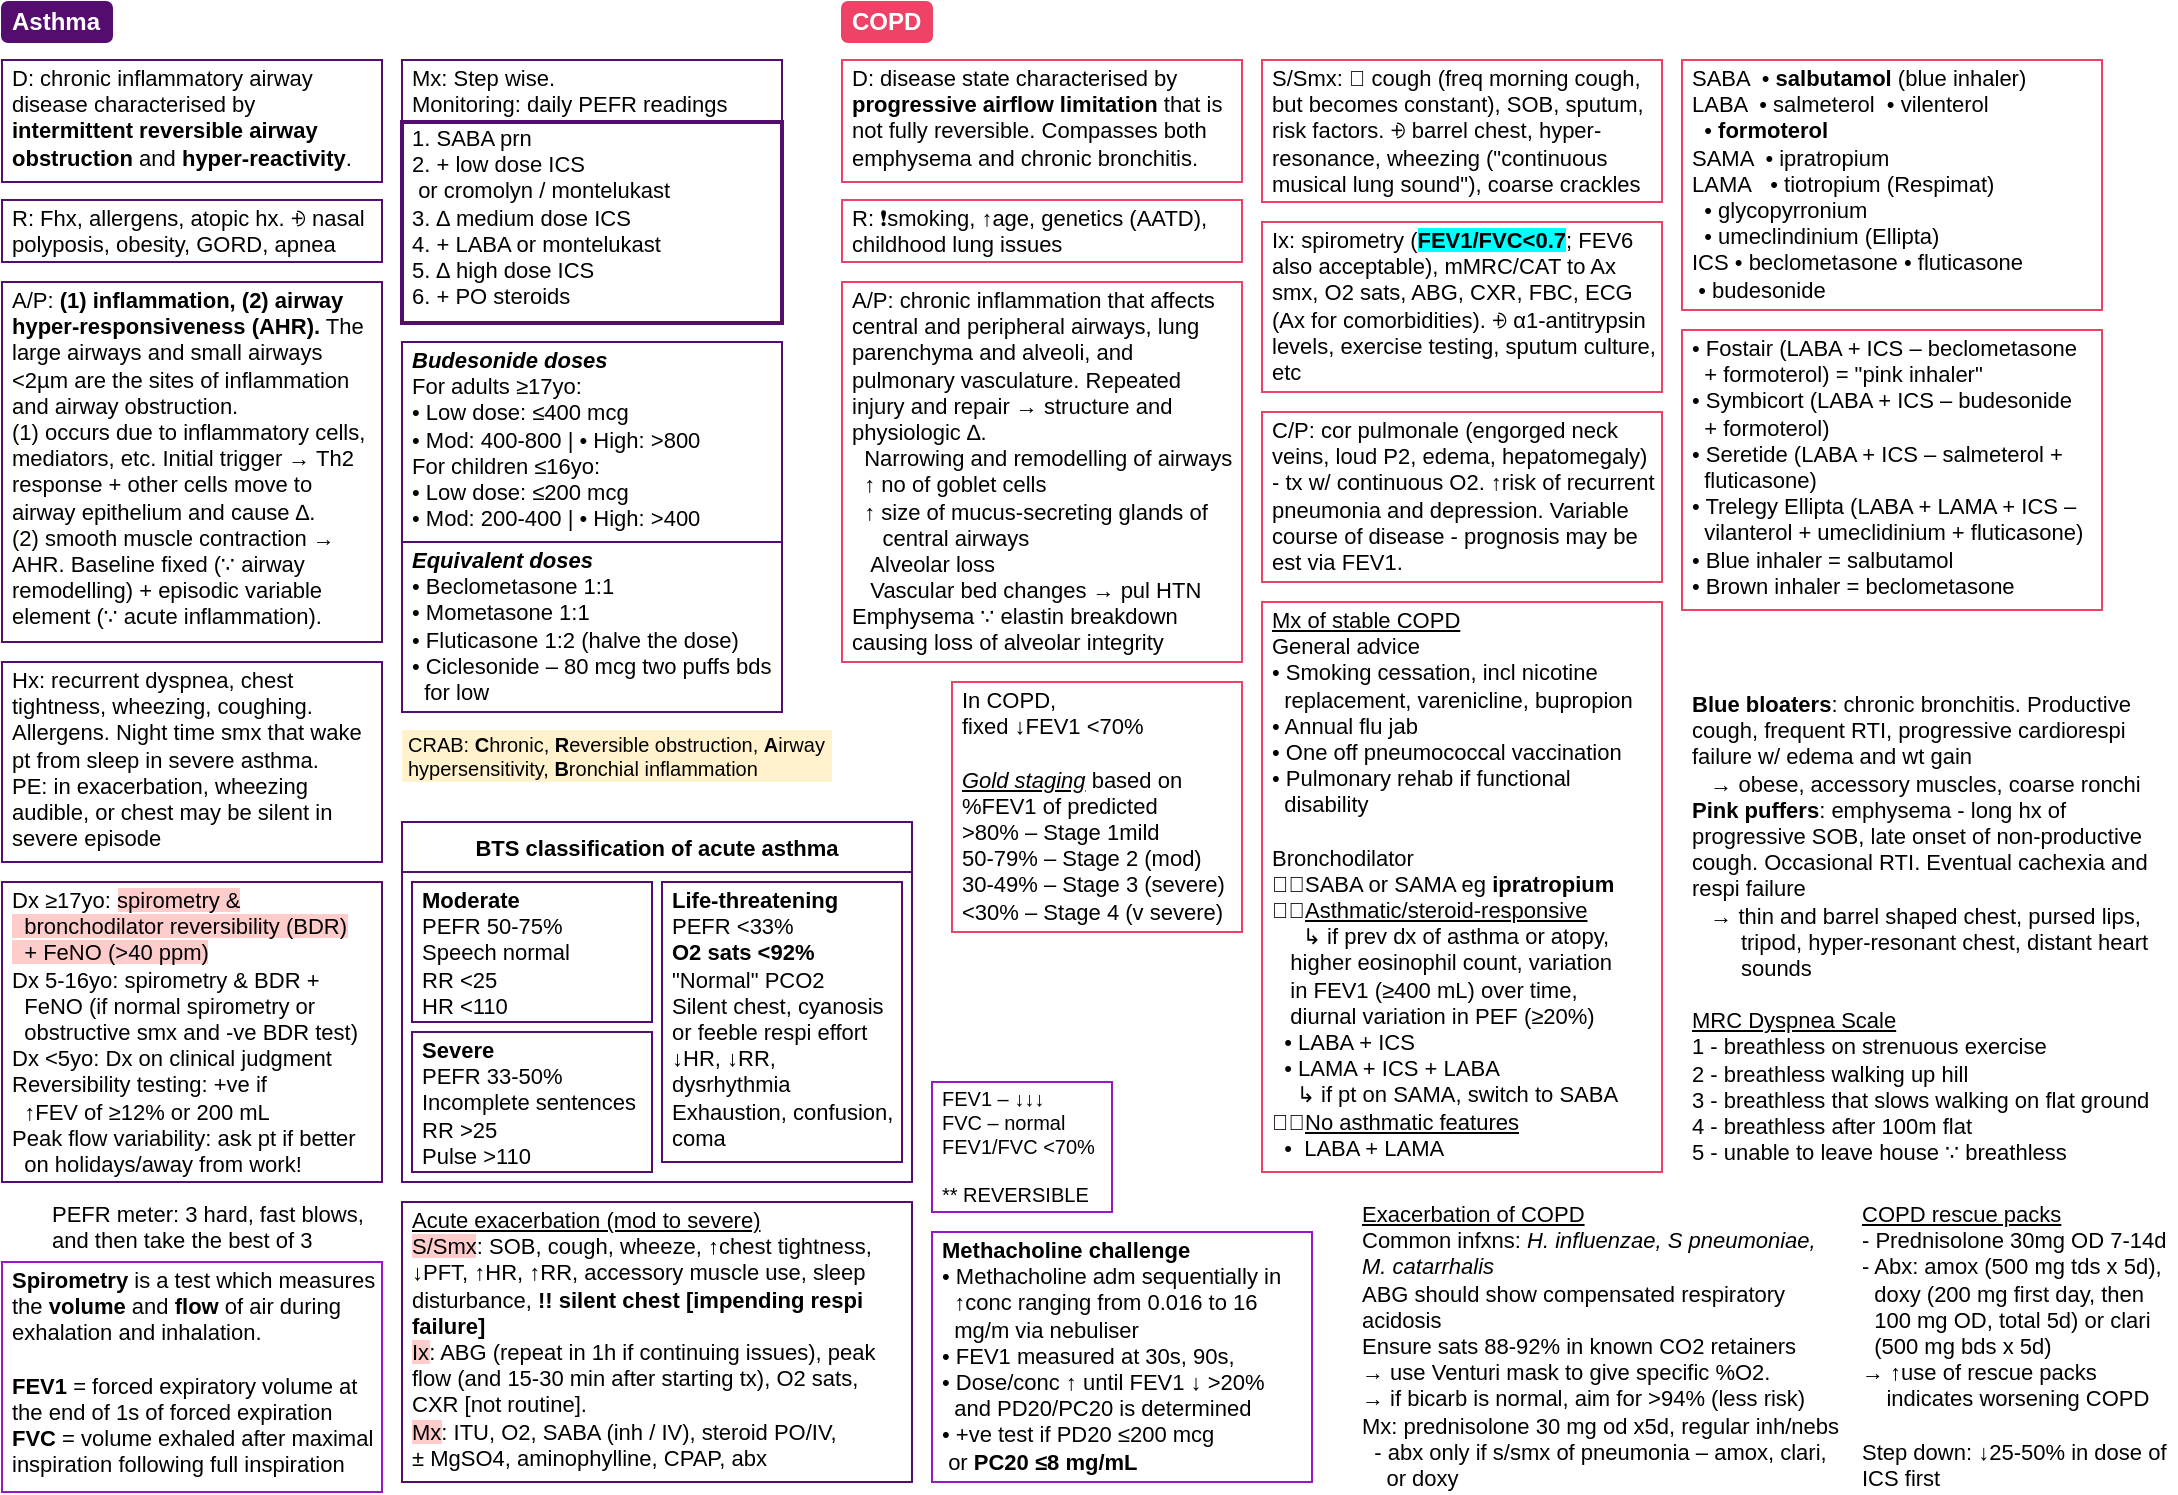 <mxfile version="21.6.8" type="device" pages="4">
  <diagram name="asthma COPD" id="yU6HRVttoWmXZGh9-7ri">
    <mxGraphModel dx="1153" dy="709" grid="1" gridSize="5" guides="1" tooltips="1" connect="1" arrows="1" fold="1" page="1" pageScale="1" pageWidth="1169" pageHeight="827" math="0" shadow="0">
      <root>
        <mxCell id="0" />
        <mxCell id="1" parent="0" />
        <mxCell id="RhJKn-NL6VNkFWuleS6q-2" value="Asthma" style="rounded=1;whiteSpace=wrap;html=1;spacingTop=0;fontStyle=1;align=left;spacing=5;fillColor=#540d6e;fontColor=#FFFFFF;strokeColor=#540D6E;" vertex="1" parent="1">
          <mxGeometry x="40" y="40" width="55" height="20" as="geometry" />
        </mxCell>
        <mxCell id="RhJKn-NL6VNkFWuleS6q-6" value="COPD" style="rounded=1;whiteSpace=wrap;html=1;spacingTop=0;fontStyle=1;align=left;spacing=5;fillColor=#ee4266;fontColor=#FFFFFF;strokeColor=#ee4266;" vertex="1" parent="1">
          <mxGeometry x="460" y="40" width="45" height="20" as="geometry" />
        </mxCell>
        <mxCell id="RhJKn-NL6VNkFWuleS6q-68" value="D: chronic inflammatory airway disease characterised by &lt;b style=&quot;font-size: 11px;&quot;&gt;intermittent reversible airway obstruction&lt;/b&gt; and &lt;b style=&quot;font-size: 11px;&quot;&gt;hyper-reactivity&lt;/b&gt;." style="rounded=0;whiteSpace=wrap;html=1;fontSize=11;labelPadding=0;noLabel=0;spacing=5;align=left;verticalAlign=top;spacingTop=-7;labelBorderColor=none;strokeColor=#540D6E;" vertex="1" parent="1">
          <mxGeometry x="40" y="69" width="190" height="61" as="geometry" />
        </mxCell>
        <mxCell id="RhJKn-NL6VNkFWuleS6q-69" value="R: Fhx, allergens, atopic hx. ⨮ nasal polyposis, obesity, GORD, apnea" style="rounded=0;whiteSpace=wrap;html=1;fontSize=11;labelPadding=0;noLabel=0;spacing=5;align=left;verticalAlign=top;spacingTop=-7;labelBorderColor=none;strokeColor=#540D6E;" vertex="1" parent="1">
          <mxGeometry x="40" y="139" width="190" height="31" as="geometry" />
        </mxCell>
        <mxCell id="RhJKn-NL6VNkFWuleS6q-70" value="A/P: &lt;b style=&quot;font-size: 11px;&quot;&gt;(1) inflammation, (2) airway hyper-responsiveness (AHR).&lt;/b&gt; The large airways and small airways &amp;lt;2µm are the sites of inflammation and airway obstruction.&lt;br style=&quot;font-size: 11px;&quot;&gt;(1) occurs due to inflammatory cells, mediators, etc. Initial trigger → Th2 response + other cells move to airway epithelium and cause ∆.&amp;nbsp;&lt;br style=&quot;font-size: 11px;&quot;&gt;(2) smooth muscle contraction → AHR. Baseline fixed (∵ airway remodelling) + episodic variable element (∵ acute inflammation).&amp;nbsp;" style="rounded=0;whiteSpace=wrap;html=1;fontSize=11;labelPadding=0;noLabel=0;spacing=5;align=left;verticalAlign=top;spacingTop=-7;labelBorderColor=none;strokeColor=#540D6E;" vertex="1" parent="1">
          <mxGeometry x="40" y="180" width="190" height="180" as="geometry" />
        </mxCell>
        <mxCell id="RhJKn-NL6VNkFWuleS6q-71" value="Hx: recurrent dyspnea, chest tightness, wheezing, coughing. Allergens. Night time smx that wake pt from sleep in severe asthma.&amp;nbsp;&lt;br style=&quot;font-size: 11px;&quot;&gt;PE: in exacerbation, wheezing audible, or chest may be silent in severe episode" style="rounded=0;whiteSpace=wrap;html=1;fontSize=11;labelPadding=0;noLabel=0;spacing=5;align=left;verticalAlign=top;spacingTop=-7;labelBorderColor=none;strokeColor=#540D6E;" vertex="1" parent="1">
          <mxGeometry x="40" y="370" width="190" height="100" as="geometry" />
        </mxCell>
        <mxCell id="RhJKn-NL6VNkFWuleS6q-72" value="Dx&amp;nbsp;≥17yo: &lt;span style=&quot;background-color: rgb(255, 204, 204); font-size: 11px;&quot;&gt;spirometry &amp;amp; &lt;br&gt;&amp;nbsp; bronchodilator reversibility (BDR) &lt;br&gt;&amp;nbsp; + FeNO (&amp;gt;40 ppm)&lt;/span&gt;&lt;br style=&quot;font-size: 11px;&quot;&gt;Dx 5-16yo: spirometry &amp;amp; BDR + &lt;br&gt;&amp;nbsp; FeNO (if normal spirometry or &lt;br&gt;&amp;nbsp; obstructive smx and -ve BDR test)&lt;br style=&quot;font-size: 11px;&quot;&gt;Dx &amp;lt;5yo: Dx on clinical judgment&lt;br style=&quot;font-size: 11px;&quot;&gt;Reversibility testing: +ve if &lt;br&gt;&amp;nbsp; ↑FEV of&amp;nbsp;≥12% or 200 mL&amp;nbsp;&lt;br style=&quot;font-size: 11px;&quot;&gt;Peak flow variability: ask pt if better &lt;br&gt;&amp;nbsp; on holidays/away from work!" style="rounded=0;whiteSpace=wrap;html=1;fontSize=11;labelPadding=0;noLabel=0;spacing=5;align=left;verticalAlign=top;spacingTop=-7;labelBorderColor=none;strokeColor=#540D6E;" vertex="1" parent="1">
          <mxGeometry x="40" y="480" width="190" height="150" as="geometry" />
        </mxCell>
        <mxCell id="RhJKn-NL6VNkFWuleS6q-73" value="&lt;span style=&quot;font-size: 11px;&quot;&gt;Mx: Step wise.&amp;nbsp;&lt;br style=&quot;font-size: 11px;&quot;&gt;Monitoring: daily PEFR readings&lt;br style=&quot;font-size: 11px;&quot;&gt;&lt;/span&gt;" style="rounded=0;whiteSpace=wrap;html=1;fontSize=11;labelPadding=0;noLabel=0;spacing=5;align=left;verticalAlign=top;spacingTop=-7;labelBorderColor=none;strokeColor=#540D6E;" vertex="1" parent="1">
          <mxGeometry x="240" y="69" width="190" height="31" as="geometry" />
        </mxCell>
        <mxCell id="RhJKn-NL6VNkFWuleS6q-74" value="PEFR meter: 3 hard, fast blows, and then take the best of 3" style="text;html=1;strokeColor=none;fillColor=none;align=left;verticalAlign=top;whiteSpace=wrap;rounded=0;fontSize=11;fontColor=#000000;spacing=0;spacingTop=-5;labelBorderColor=none;" vertex="1" parent="1">
          <mxGeometry x="65" y="640" width="165" height="25" as="geometry" />
        </mxCell>
        <mxCell id="RhJKn-NL6VNkFWuleS6q-75" value="&lt;u style=&quot;font-size: 11px;&quot;&gt;Acute exacerbation (mod to severe)&lt;/u&gt;&lt;br style=&quot;font-size: 11px;&quot;&gt;&lt;span style=&quot;background-color: rgb(255, 204, 204); font-size: 11px;&quot;&gt;S/Smx&lt;/span&gt;: SOB, cough, wheeze, ↑chest tightness, ↓PFT, ↑HR, ↑RR, accessory muscle use, sleep disturbance, &lt;b style=&quot;font-size: 11px;&quot;&gt;!! silent chest [impending respi failure]&lt;/b&gt;&lt;br style=&quot;font-size: 11px;&quot;&gt;&lt;span style=&quot;background-color: rgb(255, 204, 204); font-size: 11px;&quot;&gt;Ix&lt;/span&gt;: ABG (repeat in 1h if continuing issues), peak flow (and 15-30 min after starting tx), O2 sats, CXR [not routine].&amp;nbsp;&lt;br style=&quot;font-size: 11px;&quot;&gt;&lt;span style=&quot;background-color: rgb(255, 204, 204); font-size: 11px;&quot;&gt;Mx&lt;/span&gt;: ITU, O2, SABA (inh / IV), steroid PO/IV, &lt;br&gt;± MgSO4, aminophylline, CPAP, abx" style="rounded=0;whiteSpace=wrap;html=1;fontSize=11;labelPadding=0;noLabel=0;spacing=5;align=left;verticalAlign=top;spacingTop=-7;labelBorderColor=none;strokeColor=#540D6E;" vertex="1" parent="1">
          <mxGeometry x="240" y="640" width="255" height="140" as="geometry" />
        </mxCell>
        <mxCell id="RhJKn-NL6VNkFWuleS6q-76" value="&lt;b style=&quot;font-size: 11px;&quot;&gt;Spirometry&lt;/b&gt; is a test which measures the &lt;b style=&quot;font-size: 11px;&quot;&gt;volume&lt;/b&gt; and &lt;b style=&quot;font-size: 11px;&quot;&gt;flow&lt;/b&gt; of air during exhalation and inhalation.&amp;nbsp;&lt;br style=&quot;font-size: 11px;&quot;&gt;&lt;b style=&quot;font-size: 11px;&quot;&gt;&lt;br style=&quot;font-size: 11px;&quot;&gt;FEV1&lt;/b&gt; = forced expiratory volume at the end of 1s of forced expiration&lt;br style=&quot;font-size: 11px;&quot;&gt;&lt;b style=&quot;font-size: 11px;&quot;&gt;FVC&lt;/b&gt; = volume exhaled after maximal inspiration following full inspiration" style="rounded=0;whiteSpace=wrap;html=1;fontSize=11;labelPadding=0;noLabel=0;spacing=5;align=left;verticalAlign=top;spacingTop=-7;labelBorderColor=none;strokeColor=#9818C7;" vertex="1" parent="1">
          <mxGeometry x="40" y="670" width="190" height="115" as="geometry" />
        </mxCell>
        <mxCell id="RhJKn-NL6VNkFWuleS6q-77" value="1. SABA prn&lt;br style=&quot;font-size: 11px;&quot;&gt;2. + low dose ICS&lt;br style=&quot;font-size: 11px;&quot;&gt;&lt;span style=&quot;white-space: pre; font-size: 11px;&quot;&gt; &lt;/span&gt;or cromolyn / montelukast&amp;nbsp;&lt;br style=&quot;font-size: 11px;&quot;&gt;3. ∆ medium dose ICS&lt;br style=&quot;font-size: 11px;&quot;&gt;4. + LABA or montelukast&lt;br style=&quot;font-size: 11px;&quot;&gt;5. ∆ high dose ICS&lt;br style=&quot;font-size: 11px;&quot;&gt;6. + PO steroids" style="rounded=0;whiteSpace=wrap;html=1;fontSize=11;labelPadding=0;noLabel=0;spacing=5;align=left;verticalAlign=top;spacingTop=-8;labelBackgroundColor=none;strokeColor=#540D6E;strokeWidth=2;" vertex="1" parent="1">
          <mxGeometry x="240" y="100" width="190" height="100.5" as="geometry" />
        </mxCell>
        <mxCell id="RhJKn-NL6VNkFWuleS6q-78" value="&lt;b style=&quot;font-size: 11px;&quot;&gt;Methacholine challenge&lt;/b&gt;&lt;br style=&quot;font-size: 11px;&quot;&gt;• Methacholine adm sequentially in &lt;br style=&quot;font-size: 11px;&quot;&gt;&amp;nbsp; ↑conc ranging from 0.016 to 16 &lt;br style=&quot;font-size: 11px;&quot;&gt;&amp;nbsp; mg/m via nebuliser&lt;br style=&quot;font-size: 11px;&quot;&gt;• FEV1 measured at 30s, 90s,&amp;nbsp;&lt;br style=&quot;font-size: 11px;&quot;&gt;• Dose/conc ↑ until FEV1 ↓ &amp;gt;20% &lt;br style=&quot;font-size: 11px;&quot;&gt;&amp;nbsp; and PD20/PC20 is determined&lt;br style=&quot;font-size: 11px;&quot;&gt;• +ve test if PD20 ≤200 mcg&lt;br style=&quot;font-size: 11px;&quot;&gt;&lt;span style=&quot;white-space: pre; font-size: 11px;&quot;&gt; &lt;/span&gt;or &lt;b style=&quot;font-size: 11px;&quot;&gt;PC20 ≤8 mg/mL&lt;/b&gt;" style="rounded=0;whiteSpace=wrap;html=1;fontSize=11;labelPadding=0;noLabel=0;spacing=5;align=left;verticalAlign=top;spacingTop=-7;labelBorderColor=none;strokeColor=#9818C7;" vertex="1" parent="1">
          <mxGeometry x="505" y="655" width="190" height="125" as="geometry" />
        </mxCell>
        <mxCell id="RhJKn-NL6VNkFWuleS6q-79" value="&lt;b style=&quot;font-size: 11px;&quot;&gt;&lt;i style=&quot;font-size: 11px;&quot;&gt;Budesonide doses&lt;/i&gt;&lt;/b&gt;&lt;br style=&quot;font-size: 11px;&quot;&gt;For adults ≥17yo:&lt;br style=&quot;font-size: 11px;&quot;&gt;• Low dose: ≤400 mcg&lt;br style=&quot;font-size: 11px;&quot;&gt;• Mod: 400-800 | • High: &amp;gt;800&lt;br style=&quot;font-size: 11px;&quot;&gt;For children ≤16yo:&lt;br style=&quot;font-size: 11px;&quot;&gt;• Low dose: ≤200 mcg&lt;br style=&quot;font-size: 11px;&quot;&gt;• Mod: 200-400 |&amp;nbsp;• High: &amp;gt;400" style="rounded=0;whiteSpace=wrap;html=1;fontSize=11;labelPadding=0;noLabel=0;spacing=5;align=left;verticalAlign=top;spacingTop=-7;labelBorderColor=none;strokeColor=#540D6E;" vertex="1" parent="1">
          <mxGeometry x="240" y="210" width="190" height="100" as="geometry" />
        </mxCell>
        <mxCell id="RhJKn-NL6VNkFWuleS6q-80" value="&lt;b style=&quot;font-style: italic; font-size: 11px;&quot;&gt;Equivalent doses&lt;/b&gt;&lt;br style=&quot;font-size: 11px;&quot;&gt;• Beclometasone 1:1&lt;br style=&quot;font-size: 11px;&quot;&gt;• Mometasone 1:1&lt;br&gt;• Fluticasone 1:2&amp;nbsp;(halve the dose)&lt;br style=&quot;font-size: 11px;&quot;&gt;• Ciclesonide – 80 mcg two puffs bds &lt;br&gt;&amp;nbsp; for low" style="rounded=0;whiteSpace=wrap;html=1;fontSize=11;labelPadding=0;noLabel=0;spacing=5;align=left;verticalAlign=top;spacingTop=-7;labelBorderColor=none;strokeColor=#540D6E;" vertex="1" parent="1">
          <mxGeometry x="240" y="310" width="190" height="85" as="geometry" />
        </mxCell>
        <mxCell id="RhJKn-NL6VNkFWuleS6q-81" value="FEV1 – ↓↓↓&lt;br&gt;FVC – normal&lt;br&gt;FEV1/FVC &amp;lt;70%&lt;br&gt;&lt;br&gt;** REVERSIBLE" style="rounded=0;whiteSpace=wrap;html=1;fontSize=10;labelPadding=0;noLabel=0;spacing=5;align=left;verticalAlign=top;spacingTop=-7;labelBorderColor=none;strokeColor=#9818C7;" vertex="1" parent="1">
          <mxGeometry x="505" y="580" width="90" height="65" as="geometry" />
        </mxCell>
        <mxCell id="RhJKn-NL6VNkFWuleS6q-82" value="BTS classification of acute asthma" style="swimlane;labelBackgroundColor=none;fontSize=11;strokeColor=#540D6E;startSize=25;" vertex="1" parent="1">
          <mxGeometry x="240" y="450" width="255" height="180" as="geometry" />
        </mxCell>
        <mxCell id="RhJKn-NL6VNkFWuleS6q-83" value="&lt;b style=&quot;font-size: 11px;&quot;&gt;Moderate&lt;/b&gt;&lt;br style=&quot;font-size: 11px;&quot;&gt;PEFR 50-75%&lt;br style=&quot;font-size: 11px;&quot;&gt;Speech normal&lt;br style=&quot;font-size: 11px;&quot;&gt;RR &amp;lt;25&lt;br style=&quot;font-size: 11px;&quot;&gt;HR &amp;lt;110" style="rounded=0;whiteSpace=wrap;html=1;fontSize=11;labelPadding=0;noLabel=0;spacing=5;align=left;verticalAlign=top;spacingTop=-7;labelBackgroundColor=none;strokeColor=#540D6E;" vertex="1" parent="RhJKn-NL6VNkFWuleS6q-82">
          <mxGeometry x="5" y="30" width="120" height="70" as="geometry" />
        </mxCell>
        <mxCell id="RhJKn-NL6VNkFWuleS6q-84" value="&lt;b style=&quot;font-size: 11px;&quot;&gt;Severe&lt;/b&gt;&lt;br style=&quot;font-size: 11px;&quot;&gt;PEFR 33-50%&lt;br style=&quot;font-size: 11px;&quot;&gt;Incomplete sentences&lt;br style=&quot;font-size: 11px;&quot;&gt;RR &amp;gt;25&lt;br style=&quot;font-size: 11px;&quot;&gt;Pulse &amp;gt;110" style="rounded=0;whiteSpace=wrap;html=1;fontSize=11;labelPadding=0;noLabel=0;spacing=5;align=left;verticalAlign=top;spacingTop=-7;labelBackgroundColor=none;strokeColor=#540D6E;" vertex="1" parent="RhJKn-NL6VNkFWuleS6q-82">
          <mxGeometry x="5" y="105" width="120" height="70" as="geometry" />
        </mxCell>
        <mxCell id="RhJKn-NL6VNkFWuleS6q-85" value="&lt;b style=&quot;font-size: 11px;&quot;&gt;Life-threatening&lt;/b&gt;&lt;br style=&quot;font-size: 11px;&quot;&gt;PEFR &amp;lt;33%&lt;br style=&quot;font-size: 11px;&quot;&gt;&lt;b style=&quot;font-size: 11px;&quot;&gt;O2 sats &amp;lt;92%&lt;/b&gt;&lt;br style=&quot;font-size: 11px;&quot;&gt;&quot;Normal&quot; PCO2&lt;br style=&quot;font-size: 11px;&quot;&gt;Silent chest, cyanosis or feeble respi effort&lt;br style=&quot;font-size: 11px;&quot;&gt;↓HR, ↓RR, dysrhythmia&lt;br style=&quot;font-size: 11px;&quot;&gt;Exhaustion, confusion, coma" style="rounded=0;whiteSpace=wrap;html=1;fontSize=11;labelPadding=0;noLabel=0;spacing=5;align=left;verticalAlign=top;spacingTop=-7;labelBackgroundColor=none;strokeColor=#540D6E;" vertex="1" parent="RhJKn-NL6VNkFWuleS6q-82">
          <mxGeometry x="130" y="30" width="120" height="140" as="geometry" />
        </mxCell>
        <mxCell id="RhJKn-NL6VNkFWuleS6q-86" value="CRAB: &lt;b&gt;C&lt;/b&gt;hronic, &lt;b&gt;R&lt;/b&gt;eversible obstruction, &lt;b&gt;A&lt;/b&gt;irway hypersensitivity, &lt;b&gt;B&lt;/b&gt;ronchial inflammation" style="text;html=1;strokeColor=none;fillColor=#fff2cc;align=left;verticalAlign=top;whiteSpace=wrap;rounded=0;fontSize=10;spacing=0;spacingTop=-3;spacingLeft=3;spacingBottom=2;spacingRight=2;labelBackgroundColor=none;" vertex="1" parent="1">
          <mxGeometry x="240" y="404" width="215" height="26" as="geometry" />
        </mxCell>
        <mxCell id="RhJKn-NL6VNkFWuleS6q-88" value="D: disease state characterised by &lt;b style=&quot;font-size: 11px;&quot;&gt;progressive airflow limitation&lt;/b&gt; that is not fully reversible. Compasses both emphysema and chronic bronchitis.&amp;nbsp;" style="rounded=0;whiteSpace=wrap;html=1;fontSize=11;labelPadding=0;noLabel=0;spacing=5;align=left;verticalAlign=top;spacingTop=-7;strokeColor=#EE4266;" vertex="1" parent="1">
          <mxGeometry x="460" y="69" width="200" height="61" as="geometry" />
        </mxCell>
        <mxCell id="RhJKn-NL6VNkFWuleS6q-89" value="R: ❗️smoking, ↑age, genetics (AATD), childhood lung issues" style="rounded=0;whiteSpace=wrap;html=1;fontSize=11;labelPadding=0;noLabel=0;spacing=5;align=left;verticalAlign=top;spacingTop=-7;strokeColor=#EE4266;" vertex="1" parent="1">
          <mxGeometry x="460" y="139" width="200" height="31" as="geometry" />
        </mxCell>
        <mxCell id="RhJKn-NL6VNkFWuleS6q-90" value="A/P: chronic inflammation that affects central and peripheral airways, lung parenchyma and alveoli, and pulmonary vasculature. Repeated injury and repair → structure and physiologic ∆.&amp;nbsp;&lt;br style=&quot;font-size: 11px;&quot;&gt;&lt;span style=&quot;font-size: 11px;&quot;&gt;&amp;nbsp; Narrowing and remodelling of airways&lt;/span&gt;&lt;br style=&quot;font-size: 11px;&quot;&gt;&lt;span style=&quot;font-size: 11px;&quot;&gt;&amp;nbsp; ↑ no of goblet cells&lt;/span&gt;&lt;br style=&quot;font-size: 11px;&quot;&gt;&lt;span style=&quot;font-size: 11px;&quot;&gt;&amp;nbsp; ↑ size of mucus-secreting glands of&lt;br style=&quot;font-size: 11px;&quot;&gt;&amp;nbsp; &amp;nbsp; &amp;nbsp;central airways&lt;/span&gt;&lt;br style=&quot;font-size: 11px;&quot;&gt;&lt;span style=&quot;font-size: 11px;&quot;&gt;&amp;nbsp; &amp;nbsp;Alveolar loss&lt;/span&gt;&lt;br style=&quot;font-size: 11px;&quot;&gt;&lt;span style=&quot;font-size: 11px;&quot;&gt;&amp;nbsp; &amp;nbsp;Vascular bed changes → pul HTN&amp;nbsp;&lt;br style=&quot;font-size: 11px;&quot;&gt;Emphysema ∵ elastin breakdown causing loss of alveolar integrity&lt;br style=&quot;font-size: 11px;&quot;&gt;&lt;/span&gt;" style="rounded=0;whiteSpace=wrap;html=1;fontSize=11;labelPadding=0;noLabel=0;spacing=5;align=left;verticalAlign=top;spacingTop=-7;strokeColor=#EE4266;" vertex="1" parent="1">
          <mxGeometry x="460" y="180" width="200" height="190" as="geometry" />
        </mxCell>
        <mxCell id="RhJKn-NL6VNkFWuleS6q-91" value="S/Smx: 🔑 cough (freq morning cough, but becomes constant), SOB, sputum, risk factors. ⨮ barrel chest, hyper-resonance, wheezing (&quot;continuous musical lung sound&quot;), coarse crackles" style="rounded=0;whiteSpace=wrap;html=1;fontSize=11;labelPadding=0;noLabel=0;spacing=5;align=left;verticalAlign=top;spacingTop=-7;strokeColor=#EE4266;" vertex="1" parent="1">
          <mxGeometry x="670" y="69" width="200" height="71" as="geometry" />
        </mxCell>
        <mxCell id="RhJKn-NL6VNkFWuleS6q-92" value="Ix: spirometry (&lt;b style=&quot;background-color: rgb(0, 255, 255); font-size: 11px;&quot;&gt;FEV1/FVC&amp;lt;0.7&lt;/b&gt;; FEV6 also acceptable), mMRC/CAT to Ax smx, O2 sats, ABG, CXR, FBC, ECG (Ax for comorbidities). ⨮ α1-antitrypsin levels, exercise testing, sputum culture, etc" style="rounded=0;whiteSpace=wrap;html=1;fontSize=11;labelPadding=0;noLabel=0;spacing=5;align=left;verticalAlign=top;spacingTop=-7;strokeColor=#EE4266;" vertex="1" parent="1">
          <mxGeometry x="670" y="150" width="200" height="85" as="geometry" />
        </mxCell>
        <mxCell id="RhJKn-NL6VNkFWuleS6q-94" value="C/P: cor pulmonale (engorged neck veins, loud P2, edema, hepatomegaly) - tx w/ continuous O2. ↑risk of recurrent pneumonia and depression. Variable course of disease - prognosis may be est via FEV1." style="rounded=0;whiteSpace=wrap;html=1;fontSize=11;labelPadding=0;noLabel=0;spacing=5;align=left;verticalAlign=top;spacingTop=-7;strokeColor=#EE4266;" vertex="1" parent="1">
          <mxGeometry x="670" y="245" width="200" height="85" as="geometry" />
        </mxCell>
        <mxCell id="RhJKn-NL6VNkFWuleS6q-95" value="In COPD,&amp;nbsp;&lt;br style=&quot;font-size: 11px;&quot;&gt;fixed ↓FEV1 &amp;lt;70%&lt;br style=&quot;font-size: 11px;&quot;&gt;&lt;br style=&quot;font-size: 11px;&quot;&gt;&lt;u style=&quot;font-size: 11px;&quot;&gt;&lt;i style=&quot;font-size: 11px;&quot;&gt;Gold staging&lt;/i&gt;&lt;/u&gt; based on %FEV1 of predicted&lt;br style=&quot;font-size: 11px;&quot;&gt;&amp;gt;80% – Stage 1mild&lt;br style=&quot;font-size: 11px;&quot;&gt;50-79% – Stage 2 (mod)&lt;br style=&quot;font-size: 11px;&quot;&gt;30-49% – Stage 3 (severe)&lt;br style=&quot;font-size: 11px;&quot;&gt;&amp;lt;30% – Stage 4 (v severe)" style="rounded=0;whiteSpace=wrap;html=1;fontSize=11;labelPadding=0;noLabel=0;spacing=5;align=left;verticalAlign=top;spacingTop=-7;labelBorderColor=none;strokeColor=#EE4266;" vertex="1" parent="1">
          <mxGeometry x="515" y="380" width="145" height="125" as="geometry" />
        </mxCell>
        <mxCell id="RhJKn-NL6VNkFWuleS6q-97" value="&lt;u style=&quot;font-size: 11px;&quot;&gt;Mx of stable COPD&lt;br style=&quot;font-size: 11px;&quot;&gt;&lt;/u&gt;General advice&lt;br style=&quot;font-size: 11px;&quot;&gt;• Smoking cessation, incl nicotine &lt;br style=&quot;font-size: 11px;&quot;&gt;&amp;nbsp; replacement, varenicline, bupropion&lt;br style=&quot;font-size: 11px;&quot;&gt;• Annual flu jab&lt;br style=&quot;font-size: 11px;&quot;&gt;• One off pneumococcal vaccination&lt;br style=&quot;font-size: 11px;&quot;&gt;• Pulmonary rehab if functional &lt;br&gt;&amp;nbsp; disability&lt;br style=&quot;font-size: 11px;&quot;&gt;&lt;br style=&quot;font-size: 11px;&quot;&gt;Bronchodilator&lt;br style=&quot;font-size: 11px;&quot;&gt;☝🏻SABA or SAMA eg &lt;b style=&quot;font-size: 11px;&quot;&gt;ipratropium&lt;/b&gt;&lt;br style=&quot;font-size: 11px;&quot;&gt;✌🏻&lt;u style=&quot;font-size: 11px;&quot;&gt;Asthmatic/steroid-responsive&lt;/u&gt;&lt;br style=&quot;font-size: 11px;&quot;&gt;&amp;nbsp; &amp;nbsp; &amp;nbsp;↳ if prev dx of asthma or atopy, &lt;br style=&quot;font-size: 11px;&quot;&gt;&lt;span style=&quot;white-space: pre; font-size: 11px;&quot;&gt; &lt;/span&gt;&amp;nbsp; higher eosinophil count, variation &lt;br style=&quot;font-size: 11px;&quot;&gt;&lt;span style=&quot;white-space: pre; font-size: 11px;&quot;&gt; &lt;/span&gt;&amp;nbsp; in FEV1 (≥400 mL) over time, &lt;br style=&quot;font-size: 11px;&quot;&gt;&lt;span style=&quot;white-space: pre; font-size: 11px;&quot;&gt; &lt;/span&gt;&amp;nbsp; diurnal variation in PEF (≥20%)&lt;br style=&quot;font-size: 11px;&quot;&gt;&amp;nbsp; • LABA + ICS&lt;br style=&quot;font-size: 11px;&quot;&gt;&amp;nbsp; • LAMA + ICS + LABA&lt;br style=&quot;font-size: 11px;&quot;&gt;&amp;nbsp; &amp;nbsp; ↳ if pt on SAMA, switch to SABA&lt;br style=&quot;font-size: 11px;&quot;&gt;✌🏻&lt;u style=&quot;font-size: 11px;&quot;&gt;No asthmatic features&lt;br style=&quot;font-size: 11px;&quot;&gt;&lt;/u&gt;&amp;nbsp; •&amp;nbsp; LABA + LAMA" style="rounded=0;whiteSpace=wrap;html=1;spacingTop=-7;spacing=5;align=left;verticalAlign=top;strokeColor=#EE4266;fontSize=11;" vertex="1" parent="1">
          <mxGeometry x="670" y="340" width="200" height="285" as="geometry" />
        </mxCell>
        <mxCell id="RhJKn-NL6VNkFWuleS6q-98" value="SABA&lt;span style=&quot;font-size: 11px;&quot;&gt; &lt;span style=&quot;white-space: pre; font-size: 11px;&quot;&gt; &lt;/span&gt;&lt;/span&gt;• &lt;b style=&quot;font-size: 11px;&quot;&gt;salbutamol&lt;/b&gt; (blue inhaler)&lt;br style=&quot;font-size: 11px;&quot;&gt;LABA &lt;span style=&quot;white-space: pre; font-size: 11px;&quot;&gt; &lt;/span&gt;• salmeterol&amp;nbsp;&lt;span style=&quot;white-space: pre; font-size: 11px;&quot;&gt; &lt;/span&gt;• vilenterol&lt;br style=&quot;font-size: 11px;&quot;&gt;&lt;span style=&quot;font-size: 11px;&quot;&gt; &lt;/span&gt;&lt;span style=&quot;font-size: 11px;&quot;&gt; &lt;/span&gt;&lt;span style=&quot;white-space: pre; font-size: 11px;&quot;&gt; &lt;/span&gt;&lt;span style=&quot;white-space: pre; font-size: 11px;&quot;&gt; &lt;/span&gt;• &lt;b style=&quot;font-size: 11px;&quot;&gt;formoterol&lt;/b&gt;&lt;br style=&quot;font-size: 11px;&quot;&gt;SAMA&lt;span style=&quot;font-size: 11px;&quot;&gt; &lt;span style=&quot;white-space: pre; font-size: 11px;&quot;&gt; &lt;/span&gt;&lt;/span&gt;• ipratropium&amp;nbsp;&lt;br style=&quot;font-size: 11px;&quot;&gt;LAMA&amp;nbsp;&lt;span style=&quot;font-size: 11px;&quot;&gt; &lt;span style=&quot;white-space: pre; font-size: 11px;&quot;&gt; &lt;/span&gt;&lt;/span&gt;• tiotropium (Respimat)&lt;br style=&quot;font-size: 11px;&quot;&gt;&lt;span style=&quot;white-space: pre; font-size: 11px;&quot;&gt; &lt;/span&gt;&lt;span style=&quot;white-space: pre; font-size: 11px;&quot;&gt; &lt;/span&gt;• glycopyrronium&lt;br style=&quot;border-color: var(--border-color); font-size: 11px;&quot;&gt;&lt;span style=&quot;border-color: var(--border-color); font-size: 11px;&quot;&gt;&lt;/span&gt;&lt;span style=&quot;white-space: pre; font-size: 11px;&quot;&gt; &lt;/span&gt;&lt;span style=&quot;white-space: pre; font-size: 11px;&quot;&gt; &lt;/span&gt;• umeclindinium (Ellipta)&lt;br style=&quot;font-size: 11px;&quot;&gt;ICS&lt;span style=&quot;white-space: pre; font-size: 11px;&quot;&gt; &lt;/span&gt;• beclometasone&lt;span style=&quot;white-space: pre; font-size: 11px;&quot;&gt; &lt;/span&gt;• fluticasone&lt;br style=&quot;font-size: 11px;&quot;&gt;&lt;span style=&quot;white-space: pre; font-size: 11px;&quot;&gt; &lt;/span&gt;• budesonide" style="rounded=0;whiteSpace=wrap;html=1;spacingTop=-7;spacing=5;align=left;verticalAlign=top;strokeColor=#EE4266;fontSize=11;" vertex="1" parent="1">
          <mxGeometry x="880" y="69" width="210" height="125" as="geometry" />
        </mxCell>
        <mxCell id="RhJKn-NL6VNkFWuleS6q-99" value="• Fostair (LABA + ICS – beclometasone &lt;br style=&quot;font-size: 11px;&quot;&gt;&amp;nbsp; + formoterol) = &quot;pink inhaler&quot;&lt;br style=&quot;font-size: 11px;&quot;&gt;• Symbicort (LABA + ICS – budesonide &lt;br style=&quot;font-size: 11px;&quot;&gt;&amp;nbsp; + formoterol)&lt;br style=&quot;font-size: 11px;&quot;&gt;• Seretide (LABA + ICS – salmeterol + &lt;br style=&quot;font-size: 11px;&quot;&gt;&amp;nbsp; fluticasone)&lt;br style=&quot;font-size: 11px;&quot;&gt;• Trelegy Ellipta (LABA + LAMA + ICS – &lt;br style=&quot;font-size: 11px;&quot;&gt;&amp;nbsp; vilanterol + umeclidinium + fluticasone)&lt;br style=&quot;font-size: 11px;&quot;&gt;• Blue inhaler = salbutamol&lt;br style=&quot;font-size: 11px;&quot;&gt;• Brown inhaler = beclometasone" style="rounded=0;whiteSpace=wrap;html=1;spacingTop=-7;spacing=5;align=left;verticalAlign=top;strokeColor=#EE4266;fontSize=11;" vertex="1" parent="1">
          <mxGeometry x="880" y="204" width="210" height="140" as="geometry" />
        </mxCell>
        <mxCell id="RhJKn-NL6VNkFWuleS6q-100" value="&lt;b style=&quot;font-size: 11px;&quot;&gt;Blue bloaters&lt;/b&gt;: chronic bronchitis. Productive cough, frequent RTI, progressive cardiorespi failure w/ edema and wt gain&lt;br style=&quot;font-size: 11px;&quot;&gt;&amp;nbsp; &amp;nbsp;→ obese, accessory muscles, coarse ronchi&lt;br style=&quot;font-size: 11px;&quot;&gt;&lt;b style=&quot;font-size: 11px;&quot;&gt;Pink puffers&lt;/b&gt;: emphysema - long hx of progressive SOB, late onset of non-productive cough. Occasional RTI. Eventual cachexia and respi failure&amp;nbsp;&lt;br style=&quot;font-size: 11px;&quot;&gt;&amp;nbsp; &amp;nbsp;→ thin and barrel shaped chest, pursed lips, &lt;br&gt;&lt;span style=&quot;white-space: pre;&quot;&gt;&#x9;&lt;/span&gt;tripod, hyper-resonant chest, distant heart &lt;br&gt;&lt;span style=&quot;white-space: pre;&quot;&gt;&#x9;&lt;/span&gt;sounds&lt;br style=&quot;font-size: 11px;&quot;&gt;&lt;br style=&quot;font-size: 11px;&quot;&gt;&lt;u style=&quot;font-size: 11px;&quot;&gt;MRC Dyspnea Scale&lt;/u&gt;&lt;br style=&quot;font-size: 11px;&quot;&gt;1 - breathless on strenuous exercise&lt;br style=&quot;font-size: 11px;&quot;&gt;2 - breathless walking up hill&amp;nbsp;&lt;br style=&quot;font-size: 11px;&quot;&gt;3 - breathless that slows walking on flat ground&lt;br style=&quot;font-size: 11px;&quot;&gt;4 - breathless after 100m flat&lt;br style=&quot;font-size: 11px;&quot;&gt;5 - unable to leave house ∵ breathless" style="text;html=1;strokeColor=none;fillColor=none;align=left;verticalAlign=top;whiteSpace=wrap;rounded=0;fontSize=11;fontColor=#000000;spacing=0;spacingTop=-5;labelBackgroundColor=none;" vertex="1" parent="1">
          <mxGeometry x="885" y="385" width="240" height="240" as="geometry" />
        </mxCell>
        <mxCell id="RhJKn-NL6VNkFWuleS6q-101" value="&lt;u style=&quot;font-size: 11px;&quot;&gt;Exacerbation of COPD&lt;/u&gt;&lt;br style=&quot;font-size: 11px;&quot;&gt;Common infxns: &lt;i style=&quot;font-size: 11px;&quot;&gt;H. influenzae, S pneumoniae, M. catarrhalis&lt;/i&gt;&lt;br style=&quot;font-size: 11px;&quot;&gt;ABG should show compensated respiratory acidosis&lt;br style=&quot;font-size: 11px;&quot;&gt;Ensure sats 88-92% in known CO2 retainers&lt;br style=&quot;font-size: 11px;&quot;&gt;→ use Venturi mask to give specific %O2.&amp;nbsp;&lt;br style=&quot;font-size: 11px;&quot;&gt;→ if bicarb is normal, aim for &amp;gt;94% (less risk)&lt;br style=&quot;font-size: 11px;&quot;&gt;Mx: prednisolone 30 mg od x5d, regular inh/nebs&lt;br style=&quot;font-size: 11px;&quot;&gt;&amp;nbsp; - abx only if s/smx of pneumonia – amox, clari, &lt;br&gt;&amp;nbsp; &amp;nbsp; or doxy" style="text;html=1;strokeColor=none;fillColor=none;align=left;verticalAlign=top;whiteSpace=wrap;rounded=0;fontSize=11;fontColor=#000000;spacing=0;spacingTop=-5;labelBackgroundColor=none;" vertex="1" parent="1">
          <mxGeometry x="720" y="640" width="240" height="145" as="geometry" />
        </mxCell>
        <mxCell id="RhJKn-NL6VNkFWuleS6q-103" value="&lt;u style=&quot;font-size: 11px;&quot;&gt;COPD rescue packs&lt;/u&gt;&lt;br style=&quot;font-size: 11px;&quot;&gt;- Prednisolone 30mg OD 7-14d&lt;br style=&quot;font-size: 11px;&quot;&gt;- Abx: amox (500 mg tds x 5d), &lt;br&gt;&amp;nbsp; doxy (200 mg first day, then &lt;br style=&quot;font-size: 11px;&quot;&gt;&amp;nbsp; 100 mg OD, total 5d) or clari &lt;br&gt;&amp;nbsp; (500 mg bds x 5d)&lt;br style=&quot;font-size: 11px;&quot;&gt;→ ↑use of rescue packs &lt;br&gt;&amp;nbsp; &amp;nbsp; indicates worsening COPD&lt;br style=&quot;font-size: 11px;&quot;&gt;&lt;br style=&quot;font-size: 11px;&quot;&gt;Step down:&amp;nbsp;↓25-50% in dose of ICS first" style="text;html=1;strokeColor=none;fillColor=none;align=left;verticalAlign=top;whiteSpace=wrap;rounded=0;fontSize=11;fontColor=#000000;spacing=0;spacingTop=-5;labelBackgroundColor=none;" vertex="1" parent="1">
          <mxGeometry x="970" y="640" width="155" height="145" as="geometry" />
        </mxCell>
      </root>
    </mxGraphModel>
  </diagram>
  <diagram id="rWlhoawY8oIjnxi_9Xsn" name="cancers &amp; fibrosis">
    <mxGraphModel dx="1564" dy="963" grid="1" gridSize="5" guides="1" tooltips="1" connect="1" arrows="1" fold="1" page="1" pageScale="1" pageWidth="1169" pageHeight="827" math="0" shadow="0">
      <root>
        <mxCell id="0" />
        <mxCell id="1" parent="0" />
        <mxCell id="hQn2WTLAaTq2nDV0td08-1" value="SCLC" style="rounded=1;whiteSpace=wrap;html=1;spacingTop=0;fontStyle=1;align=left;spacing=5;fillColor=#ffd23f;fontColor=#000000;strokeColor=#ffd23f;" vertex="1" parent="1">
          <mxGeometry x="40" y="40" width="40" height="20" as="geometry" />
        </mxCell>
        <mxCell id="hQn2WTLAaTq2nDV0td08-3" value="NSCLC" style="rounded=1;whiteSpace=wrap;html=1;spacingTop=0;fontStyle=1;align=left;spacing=5;fillColor=#3bceac;fontColor=#000000;strokeColor=#3bceac;" vertex="1" parent="1">
          <mxGeometry x="260" y="40" width="50" height="20" as="geometry" />
        </mxCell>
        <mxCell id="hQn2WTLAaTq2nDV0td08-5" value="Bronchiectasis" style="rounded=1;whiteSpace=wrap;html=1;spacingTop=0;fontStyle=1;align=left;spacing=5;fillColor=#9b5de5;fontColor=#FFFFFF;strokeColor=#9b5de5;" vertex="1" parent="1">
          <mxGeometry x="700" y="40" width="95" height="20" as="geometry" />
        </mxCell>
        <mxCell id="hQn2WTLAaTq2nDV0td08-7" value="Mesothelioma" style="rounded=1;whiteSpace=wrap;html=1;spacingTop=0;fontStyle=1;align=left;spacing=5;fillColor=#0ead69;fontColor=#FFFFFF;strokeColor=#0ead69;" vertex="1" parent="1">
          <mxGeometry x="480" y="40" width="90" height="20" as="geometry" />
        </mxCell>
        <mxCell id="hQn2WTLAaTq2nDV0td08-11" value="Idiopathic pulmonary fibrosis" style="rounded=1;whiteSpace=wrap;html=1;spacingTop=0;fontStyle=1;align=left;spacing=5;fillColor=#f15bb5;fontColor=#FFFFFF;strokeColor=#f15bb5;" vertex="1" parent="1">
          <mxGeometry x="920" y="40" width="180" height="20" as="geometry" />
        </mxCell>
        <mxCell id="hQn2WTLAaTq2nDV0td08-16" value="D: aggressive malignant epithelial tumour of cells in the lower respi tract.&amp;nbsp;" style="rounded=0;whiteSpace=wrap;html=1;fontSize=11;labelPadding=0;noLabel=0;spacing=5;align=left;verticalAlign=top;spacingTop=-7;labelBorderColor=none;strokeColor=#FFD23F;" vertex="1" parent="1">
          <mxGeometry x="40" y="70" width="410" height="20" as="geometry" />
        </mxCell>
        <mxCell id="hQn2WTLAaTq2nDV0td08-17" value="R: smoking, smoke exposure, radon&amp;nbsp;" style="rounded=0;whiteSpace=wrap;html=1;fontSize=11;labelPadding=0;noLabel=0;spacing=5;align=left;verticalAlign=top;spacingTop=-7;labelBorderColor=none;strokeColor=#FFD23F;" vertex="1" parent="1">
          <mxGeometry x="40" y="100" width="190" height="20" as="geometry" />
        </mxCell>
        <mxCell id="hQn2WTLAaTq2nDV0td08-18" value="P: usually arises from APUD cells, a/w ectopic ADH, ACTH secretion and Lambert Eaton (myasthenia-like)&lt;br style=&quot;font-size: 11px;&quot;&gt;→ APUD = Amine, Precursor Uptake, &lt;br style=&quot;font-size: 11px;&quot;&gt;&amp;nbsp; &amp;nbsp; Decarboxylase&lt;br style=&quot;font-size: 11px;&quot;&gt;Histology:&amp;nbsp;small and densely packed, with scant cytoplasm, finely granular nuclear chromatin, and absence of nucleoli" style="rounded=0;whiteSpace=wrap;html=1;fontSize=11;labelPadding=0;noLabel=0;spacing=5;align=left;verticalAlign=top;spacingTop=-7;labelBorderColor=none;strokeColor=#FFD23F;" vertex="1" parent="1">
          <mxGeometry x="40" y="130" width="190" height="125" as="geometry" />
        </mxCell>
        <mxCell id="hQn2WTLAaTq2nDV0td08-19" value="S/Smx: 🔑 cough, CP, haemoptysis, SOB, wt loss. ⨮ hoarseness, clubbing, also depending on metastasis, etc." style="rounded=0;whiteSpace=wrap;html=1;fontSize=11;labelPadding=0;noLabel=0;spacing=5;align=left;verticalAlign=top;spacingTop=-7;labelBorderColor=none;strokeColor=#FFD23F;" vertex="1" parent="1">
          <mxGeometry x="40" y="265" width="410" height="35" as="geometry" />
        </mxCell>
        <mxCell id="hQn2WTLAaTq2nDV0td08-21" value="Mx: if limited disease, CTRT. If extensive or mets, chemo only, RT for mets (palliative use). Consider prophylactic cranial irradiation.&amp;nbsp;" style="rounded=0;whiteSpace=wrap;html=1;fontSize=11;labelPadding=0;noLabel=0;spacing=5;align=left;verticalAlign=top;spacingTop=-7;labelBorderColor=none;strokeColor=#FFD23F;" vertex="1" parent="1">
          <mxGeometry x="40" y="355" width="190" height="60" as="geometry" />
        </mxCell>
        <mxCell id="hQn2WTLAaTq2nDV0td08-22" value="CTRT = chemo &amp;amp; radiotherapy" style="text;html=1;strokeColor=none;fillColor=none;align=left;verticalAlign=top;whiteSpace=wrap;rounded=0;fontSize=8;fontColor=#000000;spacing=0;spacingTop=-5;" vertex="1" parent="1">
          <mxGeometry x="40" y="570" width="115" height="10" as="geometry" />
        </mxCell>
        <mxCell id="hQn2WTLAaTq2nDV0td08-23" value="C: {C} pneumonia, haematologic tox, radiation induced esophageal injury. {LC} SVC syndrome, paraneoplastic syndromes, radiation induced lung injury. {R} haemoptysis&amp;nbsp;" style="rounded=0;whiteSpace=wrap;html=1;fontSize=11;labelPadding=0;noLabel=0;spacing=5;align=left;verticalAlign=top;spacingTop=-7;labelBorderColor=none;strokeColor=#FFD23F;" vertex="1" parent="1">
          <mxGeometry x="40" y="425" width="190" height="70" as="geometry" />
        </mxCell>
        <mxCell id="hQn2WTLAaTq2nDV0td08-24" value="P:&amp;nbsp;The 5-year survival rates are approximately 12% to 24% for limited stage and 1% to 5% for extensive stage" style="rounded=0;whiteSpace=wrap;html=1;fontSize=11;labelPadding=0;noLabel=0;spacing=5;align=left;verticalAlign=top;spacingTop=-7;labelBorderColor=none;strokeColor=#FFD23F;" vertex="1" parent="1">
          <mxGeometry x="40" y="505" width="190" height="60" as="geometry" />
        </mxCell>
        <mxCell id="hQn2WTLAaTq2nDV0td08-27" value="R: smoking, smoke exposure, COPD, FHx, radon, ↑age" style="rounded=0;whiteSpace=wrap;html=1;fontSize=11;labelPadding=0;noLabel=0;spacing=5;align=left;verticalAlign=top;spacingTop=-7;labelBorderColor=none;strokeColor=#3BCEAC;" vertex="1" parent="1">
          <mxGeometry x="260" y="100" width="190" height="35" as="geometry" />
        </mxCell>
        <mxCell id="hQn2WTLAaTq2nDV0td08-28" value="❗️&lt;i style=&quot;font-size: 11px;&quot;&gt;Impt features&amp;nbsp;&lt;/i&gt;❗️&lt;br style=&quot;font-size: 11px;&quot;&gt;• AC: located peripherally&lt;br style=&quot;font-size: 11px;&quot;&gt;• SCC: typically central, a/w PTHrp, &lt;br&gt;&amp;nbsp; clubbing, HPOA&lt;br style=&quot;font-size: 11px;&quot;&gt;• LCLC: located peripherally, &lt;br&gt;&amp;nbsp; anaplastic/ poorly-differentiated, β-&lt;br&gt;&amp;nbsp; HCG secretion - poor prognosis" style="rounded=0;whiteSpace=wrap;html=1;fontSize=11;labelPadding=0;noLabel=0;spacing=5;align=left;verticalAlign=top;spacingTop=-7;labelBorderColor=none;strokeColor=#3BCEAC;" vertex="1" parent="1">
          <mxGeometry x="260" y="145" width="190" height="100" as="geometry" />
        </mxCell>
        <mxCell id="hQn2WTLAaTq2nDV0td08-30" value="Ix: CXR, CTTAP, FBC (&amp;amp; other bloods), sputum cytology. ⨮ bronchoscopy, biopsy, thoracentesis, thoracscopy, CT/MRI brain, bone scan, PET, etc&amp;nbsp;" style="rounded=0;whiteSpace=wrap;html=1;fontSize=11;labelPadding=0;noLabel=0;spacing=5;align=left;verticalAlign=top;spacingTop=-7;labelBorderColor=none;strokeColor=#FFD23F;" vertex="1" parent="1">
          <mxGeometry x="40" y="310" width="410" height="35" as="geometry" />
        </mxCell>
        <mxCell id="hQn2WTLAaTq2nDV0td08-31" value="Mx: I to IIIA curable; IIIB to IV reverse, delay or palliate. I to II - surgery (lobectomy) or SABR + ? adjv chemo. If not suitable for above, external beam RT + double plat chemo. Some tumours can be treated with specific drugs, eg EGFR +ve, ALK re-arrangement +ve tumours.&amp;nbsp;&lt;br style=&quot;font-size: 11px;&quot;&gt;Many complications of surgery, RT and chemo - weigh pros and cons :(" style="rounded=0;whiteSpace=wrap;html=1;fontSize=11;labelPadding=0;noLabel=0;spacing=5;align=left;verticalAlign=top;spacingTop=-7;labelBorderColor=none;strokeColor=#3BCEAC;" vertex="1" parent="1">
          <mxGeometry x="260" y="355" width="190" height="150" as="geometry" />
        </mxCell>
        <mxCell id="hQn2WTLAaTq2nDV0td08-32" value="C: pneumonia common, SVC syndrome, paraneoplastic syndromes&lt;br style=&quot;font-size: 11px;&quot;&gt;P: predictors of poor prognosis - poor performance status, pretx wt loss, M and ↑age. Prognosis dependent more on pathological state (histological). Prognosis ↓ as stage ↑.&amp;nbsp;" style="rounded=0;whiteSpace=wrap;html=1;fontSize=11;labelPadding=0;noLabel=0;spacing=5;align=left;verticalAlign=top;spacingTop=-7;labelBorderColor=none;strokeColor=#3BCEAC;" vertex="1" parent="1">
          <mxGeometry x="260" y="515" width="190" height="125" as="geometry" />
        </mxCell>
        <mxCell id="hQn2WTLAaTq2nDV0td08-33" style="edgeStyle=orthogonalEdgeStyle;rounded=0;orthogonalLoop=1;jettySize=auto;html=1;exitX=0;exitY=0.5;exitDx=0;exitDy=0;fontSize=10;endArrow=open;endFill=0;" edge="1" parent="1" source="hQn2WTLAaTq2nDV0td08-35" target="hQn2WTLAaTq2nDV0td08-36">
          <mxGeometry relative="1" as="geometry" />
        </mxCell>
        <mxCell id="hQn2WTLAaTq2nDV0td08-34" style="edgeStyle=orthogonalEdgeStyle;rounded=0;orthogonalLoop=1;jettySize=auto;html=1;exitX=1;exitY=0.5;exitDx=0;exitDy=0;fontSize=10;endArrow=open;endFill=0;" edge="1" parent="1" source="hQn2WTLAaTq2nDV0td08-35" target="hQn2WTLAaTq2nDV0td08-41">
          <mxGeometry relative="1" as="geometry" />
        </mxCell>
        <mxCell id="hQn2WTLAaTq2nDV0td08-35" value="&lt;font style=&quot;font-size: 10px&quot;&gt;Lung cancers :(&lt;/font&gt;" style="ellipse;whiteSpace=wrap;html=1;fillColor=#a20025;fontColor=#ffffff;strokeColor=#6F0000;" vertex="1" parent="1">
          <mxGeometry x="140" y="629" width="95" height="35" as="geometry" />
        </mxCell>
        <mxCell id="hQn2WTLAaTq2nDV0td08-36" value="Small cell lung cancers (15%)" style="rounded=1;whiteSpace=wrap;html=1;fontSize=10;spacingTop=-5;" vertex="1" parent="1">
          <mxGeometry x="75" y="669" width="85" height="30" as="geometry" />
        </mxCell>
        <mxCell id="hQn2WTLAaTq2nDV0td08-37" style="edgeStyle=orthogonalEdgeStyle;rounded=0;orthogonalLoop=1;jettySize=auto;html=1;exitX=0.5;exitY=1;exitDx=0;exitDy=0;fontSize=10;endArrow=open;endFill=0;" edge="1" parent="1" source="hQn2WTLAaTq2nDV0td08-41" target="hQn2WTLAaTq2nDV0td08-45">
          <mxGeometry relative="1" as="geometry" />
        </mxCell>
        <mxCell id="hQn2WTLAaTq2nDV0td08-38" style="edgeStyle=orthogonalEdgeStyle;rounded=0;orthogonalLoop=1;jettySize=auto;html=1;exitX=0.5;exitY=1;exitDx=0;exitDy=0;fontSize=10;endArrow=open;endFill=0;" edge="1" parent="1" source="hQn2WTLAaTq2nDV0td08-41" target="hQn2WTLAaTq2nDV0td08-44">
          <mxGeometry relative="1" as="geometry" />
        </mxCell>
        <mxCell id="hQn2WTLAaTq2nDV0td08-39" style="edgeStyle=orthogonalEdgeStyle;rounded=0;orthogonalLoop=1;jettySize=auto;html=1;exitX=0.5;exitY=1;exitDx=0;exitDy=0;fontSize=10;endArrow=open;endFill=0;" edge="1" parent="1" source="hQn2WTLAaTq2nDV0td08-41" target="hQn2WTLAaTq2nDV0td08-43">
          <mxGeometry relative="1" as="geometry" />
        </mxCell>
        <mxCell id="hQn2WTLAaTq2nDV0td08-40" style="edgeStyle=orthogonalEdgeStyle;rounded=0;orthogonalLoop=1;jettySize=auto;html=1;exitX=0.5;exitY=1;exitDx=0;exitDy=0;fontSize=10;endArrow=open;endFill=0;" edge="1" parent="1" source="hQn2WTLAaTq2nDV0td08-41" target="hQn2WTLAaTq2nDV0td08-42">
          <mxGeometry relative="1" as="geometry" />
        </mxCell>
        <mxCell id="hQn2WTLAaTq2nDV0td08-41" value="Non-small cell lung cancers (80%)" style="rounded=1;whiteSpace=wrap;html=1;fontSize=10;spacingTop=-5;" vertex="1" parent="1">
          <mxGeometry x="210" y="669" width="95" height="30" as="geometry" />
        </mxCell>
        <mxCell id="hQn2WTLAaTq2nDV0td08-42" value="AC 40%" style="rounded=0;whiteSpace=wrap;html=1;fontSize=10;spacingTop=-5;" vertex="1" parent="1">
          <mxGeometry x="45" y="744" width="50" height="20" as="geometry" />
        </mxCell>
        <mxCell id="hQn2WTLAaTq2nDV0td08-43" value="SCC 20%" style="rounded=0;whiteSpace=wrap;html=1;fontSize=10;spacingTop=-5;" vertex="1" parent="1">
          <mxGeometry x="100" y="744" width="60" height="20" as="geometry" />
        </mxCell>
        <mxCell id="hQn2WTLAaTq2nDV0td08-44" value="LCC 10%" style="rounded=0;whiteSpace=wrap;html=1;fontSize=10;spacingTop=-5;" vertex="1" parent="1">
          <mxGeometry x="165" y="744" width="55" height="20" as="geometry" />
        </mxCell>
        <mxCell id="hQn2WTLAaTq2nDV0td08-45" value="Others 10%" style="rounded=0;whiteSpace=wrap;html=1;fontSize=10;spacingTop=-5;" vertex="1" parent="1">
          <mxGeometry x="227.5" y="744" width="60" height="20" as="geometry" />
        </mxCell>
        <mxCell id="hQn2WTLAaTq2nDV0td08-47" value="D: aggressive epithelial neoplasm from lining of the lung (90%)&lt;br style=&quot;font-size: 11px;&quot;&gt;→ rarely can occur in peritoneum, pericardium, and tunica vaginalis" style="rounded=0;whiteSpace=wrap;html=1;fontSize=11;labelPadding=0;noLabel=0;spacing=5;align=left;verticalAlign=top;spacingTop=-7;labelBorderColor=none;strokeColor=#0EAD69;" vertex="1" parent="1">
          <mxGeometry x="480" y="70" width="190" height="60" as="geometry" />
        </mxCell>
        <mxCell id="hQn2WTLAaTq2nDV0td08-48" value="R: &lt;b style=&quot;font-size: 11px;&quot;&gt;asbestos&lt;/b&gt;, ?radiation" style="rounded=0;whiteSpace=wrap;html=1;fontSize=11;labelPadding=0;noLabel=0;spacing=5;align=left;verticalAlign=top;spacingTop=-7;labelBorderColor=none;strokeColor=#0EAD69;" vertex="1" parent="1">
          <mxGeometry x="480" y="140" width="190" height="20" as="geometry" />
        </mxCell>
        <mxCell id="hQn2WTLAaTq2nDV0td08-49" value="A/P: asbestos → alveolar macrophages and neutrophils → ROS, RNS → damage to DNA, ∆ gene expression → cancer.&amp;nbsp;" style="rounded=0;whiteSpace=wrap;html=1;fontSize=11;labelPadding=0;noLabel=0;spacing=5;align=left;verticalAlign=top;spacingTop=-7;labelBorderColor=none;strokeColor=#0EAD69;" vertex="1" parent="1">
          <mxGeometry x="480" y="225" width="190" height="60" as="geometry" />
        </mxCell>
        <mxCell id="hQn2WTLAaTq2nDV0td08-50" value="Hx: exposure to asbestos (occupation hx), SOB, dry cough, CP. Other non-specific smx.&lt;br style=&quot;font-size: 11px;&quot;&gt;PE: findings of P effusion (↓breath sounds, dullness to percussion).&amp;nbsp;" style="rounded=0;whiteSpace=wrap;html=1;fontSize=11;labelPadding=0;noLabel=0;spacing=5;align=left;verticalAlign=top;spacingTop=-7;labelBorderColor=none;strokeColor=#0EAD69;" vertex="1" parent="1">
          <mxGeometry x="480" y="295" width="190" height="70" as="geometry" />
        </mxCell>
        <mxCell id="hQn2WTLAaTq2nDV0td08-51" value="M&amp;gt;F 3:1, latency 20-40y - pts usually present 60-90yo. Shipyard, construction, maintenance, mechanics, etc." style="text;html=1;strokeColor=none;fillColor=none;align=left;verticalAlign=top;whiteSpace=wrap;rounded=0;fontSize=11;fontColor=#000000;spacing=0;spacingTop=-5;" vertex="1" parent="1">
          <mxGeometry x="500" y="165" width="170" height="50" as="geometry" />
        </mxCell>
        <mxCell id="hQn2WTLAaTq2nDV0td08-52" value="Ix: CXR, CT w/ contrast, thoracentesis + cytology, biopsy. PET scan later. If considering surgical resection, PFT, echo,&amp;nbsp;mediastinoscopy. Routine bloods for baseline.&amp;nbsp;" style="rounded=0;whiteSpace=wrap;html=1;fontSize=11;labelPadding=0;noLabel=0;spacing=5;align=left;verticalAlign=top;spacingTop=-7;labelBorderColor=none;strokeColor=#0EAD69;" vertex="1" parent="1">
          <mxGeometry x="480" y="375" width="190" height="85" as="geometry" />
        </mxCell>
        <mxCell id="hQn2WTLAaTq2nDV0td08-53" value="Mx: extra-pleural pneumonectomy (EPP) and pleurectomy with decortication, but surgery alone rarely curative. Chemo (platinum based), adjv RT. Palliative (eg talc pleurodesis)&amp;nbsp;" style="rounded=0;whiteSpace=wrap;html=1;fontSize=11;labelPadding=0;noLabel=0;spacing=5;align=left;verticalAlign=top;spacingTop=-7;labelBorderColor=none;strokeColor=#0EAD69;" vertex="1" parent="1">
          <mxGeometry x="480" y="470" width="190" height="85" as="geometry" />
        </mxCell>
        <mxCell id="hQn2WTLAaTq2nDV0td08-54" value="C/P: high surgical morbidity, many side effects of RT/CT. Median survival is 10-15mo, 5y survival 5-10%.&amp;nbsp;" style="rounded=0;whiteSpace=wrap;html=1;fontSize=11;labelPadding=0;noLabel=0;spacing=5;align=left;verticalAlign=top;spacingTop=-7;labelBorderColor=none;strokeColor=#0EAD69;" vertex="1" parent="1">
          <mxGeometry x="480" y="565" width="190" height="60" as="geometry" />
        </mxCell>
        <mxCell id="hQn2WTLAaTq2nDV0td08-56" value="D: &lt;b style=&quot;font-size: 11px;&quot;&gt;permanent dilation of bronchi&lt;/b&gt; ∵ destruction of the elastic and muscular components of the bronchial wall" style="rounded=0;whiteSpace=wrap;html=1;fontSize=11;labelPadding=0;noLabel=0;spacing=5;align=left;verticalAlign=top;spacingTop=-7;strokeColor=#9B5DE5;" vertex="1" parent="1">
          <mxGeometry x="700" y="70" width="190" height="60" as="geometry" />
        </mxCell>
        <mxCell id="hQn2WTLAaTq2nDV0td08-57" value="R: CF, immunodeficiency, previous infxn, congenital disorders of bronchial airways (eg Young&#39;s), primary ciliary dyskinesia&amp;nbsp;" style="rounded=0;whiteSpace=wrap;html=1;fontSize=11;labelPadding=0;noLabel=0;spacing=5;align=left;verticalAlign=top;spacingTop=-7;strokeColor=#9B5DE5;" vertex="1" parent="1">
          <mxGeometry x="700" y="140" width="190" height="60" as="geometry" />
        </mxCell>
        <mxCell id="hQn2WTLAaTq2nDV0td08-58" value="A: Frequently 2/2 recurrent pul infxn → progressive bronchial damage. ⨮ immunodeficiency (5%), genetic (3%; eg CF), COPD asthma (5%), connective tissue disorders (4%), inhalation injuries (1%), idiopathic (7%), etc&lt;br style=&quot;font-size: 11px;&quot;&gt;P: persistent airway inflammation → bronchial wall edema, ↑mucus → damage, which may serve as foci for further colonisation &amp;amp; infxn&amp;nbsp;" style="rounded=0;whiteSpace=wrap;html=1;fontSize=11;labelPadding=0;noLabel=0;spacing=5;align=left;verticalAlign=top;spacingTop=-7;strokeColor=#9B5DE5;" vertex="1" parent="1">
          <mxGeometry x="700" y="210" width="190" height="150" as="geometry" />
        </mxCell>
        <mxCell id="hQn2WTLAaTq2nDV0td08-59" value="Hx: 🔑 persistent productive cough, daily mucopurulent sputum, SOB, fatigue, rhinosinusitis. ⨮ blood-tinged sputum, haemopytsis.&amp;nbsp;&lt;br style=&quot;font-size: 11px;&quot;&gt;PE: fever, wt loss, ?clubbing.&amp;nbsp;👂🏻crackles, high pitched inspiratory squeaks, ronchi, wheezing. ↓O2 sats.&amp;nbsp;" style="rounded=0;whiteSpace=wrap;html=1;fontSize=11;labelPadding=0;noLabel=0;spacing=5;align=left;verticalAlign=top;spacingTop=-7;strokeColor=#9B5DE5;" vertex="1" parent="1">
          <mxGeometry x="700" y="370" width="190" height="110" as="geometry" />
        </mxCell>
        <mxCell id="hQn2WTLAaTq2nDV0td08-60" value="Ix: FBC, sputum cultures. CXR. &lt;b style=&quot;font-size: 11px;&quot;&gt;CT&lt;/b&gt;&amp;nbsp;best for Dx (tree in bud pattern, signet ring sign).&amp;nbsp;± tests for aetiology (depending on RF). Spirometry, 6-min walk test, pH testing.&amp;nbsp;" style="rounded=0;whiteSpace=wrap;html=1;fontSize=11;labelPadding=0;noLabel=0;spacing=5;align=left;verticalAlign=top;spacingTop=-7;strokeColor=#9B5DE5;" vertex="1" parent="1">
          <mxGeometry x="700" y="559" width="190" height="70" as="geometry" />
        </mxCell>
        <mxCell id="hQn2WTLAaTq2nDV0td08-61" value="Mx: &lt;b style=&quot;font-size: 11px;&quot;&gt;airway clearance&lt;/b&gt; (hydration, chest physio, nebulised saline ± mucolytic agents) 15-30 min bds/tds. Lifestyle mod (↑exercise, pul rehab). Tx infxn. ?Bronchiodilators (before abx). More severe disease - Sx, lung transplant" style="rounded=0;whiteSpace=wrap;html=1;fontSize=11;labelPadding=0;noLabel=0;spacing=5;align=left;verticalAlign=top;spacingTop=-7;strokeColor=#9B5DE5;" vertex="1" parent="1">
          <mxGeometry x="700" y="640" width="190" height="100" as="geometry" />
        </mxCell>
        <mxCell id="hQn2WTLAaTq2nDV0td08-62" value="Brochiectasis severity index (BSI) - takes into account age, BMI, FEV1, hosp adm w/in 2y, MRC breathless score, microbiology, radiological severity." style="text;html=1;strokeColor=none;fillColor=none;align=left;verticalAlign=top;whiteSpace=wrap;rounded=0;fontSize=11;fontColor=#000000;spacing=0;spacingTop=-5;" vertex="1" parent="1">
          <mxGeometry x="710" y="487.5" width="180" height="50" as="geometry" />
        </mxCell>
        <mxCell id="hQn2WTLAaTq2nDV0td08-63" value="P: irreversible condition - waxing waning course.&amp;nbsp;" style="rounded=0;whiteSpace=wrap;html=1;fontSize=11;labelPadding=0;noLabel=0;spacing=5;align=left;verticalAlign=top;spacingTop=-7;strokeColor=#9B5DE5;" vertex="1" parent="1">
          <mxGeometry x="700" y="750" width="190" height="30" as="geometry" />
        </mxCell>
        <mxCell id="hQn2WTLAaTq2nDV0td08-64" value="* Haemophilus influenzae" style="text;html=1;strokeColor=none;fillColor=none;align=left;verticalAlign=top;whiteSpace=wrap;rounded=0;spacing=0;spacingTop=-6;fontSize=11;fontColor=#FF0000;" vertex="1" parent="1">
          <mxGeometry x="565" y="769" width="127" height="11" as="geometry" />
        </mxCell>
        <mxCell id="hQn2WTLAaTq2nDV0td08-66" value="D: chronic, life-threatening disease characterised by&amp;nbsp;formation of scar tissue w/in the lungs and ↑SOB" style="rounded=0;whiteSpace=wrap;html=1;fontSize=11;labelPadding=0;noLabel=0;spacing=5;align=left;verticalAlign=top;spacingTop=-7;strokeColor=#F15BB5;" vertex="1" parent="1">
          <mxGeometry x="920" y="70" width="200" height="45" as="geometry" />
        </mxCell>
        <mxCell id="hQn2WTLAaTq2nDV0td08-67" value="R: Fhx, smoking, ↑age (&amp;gt;50), M&amp;gt;F.&amp;nbsp;" style="rounded=0;whiteSpace=wrap;html=1;fontSize=11;labelPadding=0;noLabel=0;spacing=5;align=left;verticalAlign=top;spacingTop=-7;strokeColor=#F15BB5;" vertex="1" parent="1">
          <mxGeometry x="920" y="125" width="200" height="20" as="geometry" />
        </mxCell>
        <mxCell id="hQn2WTLAaTq2nDV0td08-68" value="A/P: unknown. ?unidentified insult causes damage to alveolar epithelium, endothelium and BM → inflammatory cells damage the lung + dysregulation of normal repair process.&amp;nbsp;" style="rounded=0;whiteSpace=wrap;html=1;fontSize=11;labelPadding=0;noLabel=0;spacing=5;align=left;verticalAlign=top;spacingTop=-7;strokeColor=#F15BB5;" vertex="1" parent="1">
          <mxGeometry x="920" y="155" width="200" height="70" as="geometry" />
        </mxCell>
        <mxCell id="hQn2WTLAaTq2nDV0td08-69" value="Hx: 🔑 RF, insidious onset of cough and SOB on exertion. ❗️r/o DDx: connective tissue disease, infxn, hypersensitivity, asbestosis, drugs.&lt;br style=&quot;font-size: 11px;&quot;&gt;PE: bi-basilar crackles (dry and velcro), clubbing." style="rounded=0;whiteSpace=wrap;html=1;fontSize=11;labelPadding=0;noLabel=0;spacing=5;align=left;verticalAlign=top;spacingTop=-7;strokeColor=#F15BB5;" vertex="1" parent="1">
          <mxGeometry x="920" y="235" width="200" height="85" as="geometry" />
        </mxCell>
        <mxCell id="hQn2WTLAaTq2nDV0td08-70" value="Ix: PFT (restrictive picture - ↓FVC, TLC), ↓diffusion cap. CXR (opacities). HRCT (subpleura and bases, honeycomb). Routine labs to r/o other causes. ⨮ BAL, biopsy" style="rounded=0;whiteSpace=wrap;html=1;fontSize=11;labelPadding=0;noLabel=0;spacing=5;align=left;verticalAlign=top;spacingTop=-7;strokeColor=#F15BB5;" vertex="1" parent="1">
          <mxGeometry x="920" y="330" width="200" height="70" as="geometry" />
        </mxCell>
        <mxCell id="hQn2WTLAaTq2nDV0td08-71" value="Mx: pirfenidone and nintedanib + supp measures (pul rehab, monitor O2 sats, quit smoking, etc). Steroids often used in exacerbation (little evidence). Lung transplant in long term.&amp;nbsp;" style="rounded=0;whiteSpace=wrap;html=1;fontSize=11;labelPadding=0;noLabel=0;spacing=5;align=left;verticalAlign=top;spacingTop=-7;strokeColor=#F15BB5;" vertex="1" parent="1">
          <mxGeometry x="920" y="410" width="200" height="70" as="geometry" />
        </mxCell>
        <mxCell id="hQn2WTLAaTq2nDV0td08-72" value="P: median survival of 2-5y at Dx.&amp;nbsp;" style="rounded=0;whiteSpace=wrap;html=1;fontSize=11;labelPadding=0;noLabel=0;spacing=5;align=left;verticalAlign=top;spacingTop=-7;strokeColor=#F15BB5;" vertex="1" parent="1">
          <mxGeometry x="920" y="490" width="200" height="20" as="geometry" />
        </mxCell>
        <mxCell id="hQn2WTLAaTq2nDV0td08-73" value="&lt;u style=&quot;font-size: 11px;&quot;&gt;Fibrosis in UPPER zones&lt;/u&gt;&amp;nbsp;[CHARTS]&lt;br style=&quot;font-size: 11px;&quot;&gt;• Coal workers&#39; pneumonitis&lt;br style=&quot;font-size: 11px;&quot;&gt;• Hypersensitivity&lt;br style=&quot;font-size: 11px;&quot;&gt;• Ankylosing spondylosis&lt;br style=&quot;font-size: 11px;&quot;&gt;• Radiation&lt;br style=&quot;font-size: 11px;&quot;&gt;• TB&lt;br style=&quot;font-size: 11px;&quot;&gt;• Silicosis – egg shell calcification&lt;br style=&quot;font-size: 11px;&quot;&gt;• Sarcoidosis&lt;br style=&quot;font-size: 11px;&quot;&gt;&lt;br style=&quot;font-size: 11px;&quot;&gt;&lt;u style=&quot;font-size: 11px;&quot;&gt;Fibrosis in LOWER zones&lt;/u&gt;&lt;br style=&quot;font-size: 11px;&quot;&gt;• Idiopathic pulmonary fibrosis&lt;br style=&quot;font-size: 11px;&quot;&gt;• Connective tissue disorders, eg SLE&lt;br style=&quot;font-size: 11px;&quot;&gt;• Drug induced (amiodarone, &lt;br&gt;&amp;nbsp; bleomycin, methotrexate)&lt;br style=&quot;font-size: 11px;&quot;&gt;• Asbestosis" style="rounded=0;whiteSpace=wrap;html=1;fontSize=11;labelPadding=0;noLabel=0;spacing=5;align=left;verticalAlign=top;spacingTop=-7;strokeColor=#F15BB5;" vertex="1" parent="1">
          <mxGeometry x="920" y="520" width="200" height="205" as="geometry" />
        </mxCell>
      </root>
    </mxGraphModel>
  </diagram>
  <diagram id="if6nf_XA8fBOSyi1WW4k" name="pneumonia">
    <mxGraphModel dx="1564" dy="963" grid="1" gridSize="5" guides="1" tooltips="1" connect="1" arrows="1" fold="1" page="1" pageScale="1" pageWidth="1169" pageHeight="827" math="0" shadow="0">
      <root>
        <mxCell id="0" />
        <mxCell id="1" parent="0" />
        <mxCell id="z9wi6hb8kR9m5PA-Uml8-1" value="Pneumonia" style="rounded=1;whiteSpace=wrap;html=1;spacingTop=0;fontStyle=1;align=left;spacing=5;fillColor=#00bbf9;fontColor=#FFFFFF;strokeColor=#00bbf9;" vertex="1" parent="1">
          <mxGeometry x="40" y="40" width="75" height="20" as="geometry" />
        </mxCell>
        <mxCell id="z9wi6hb8kR9m5PA-Uml8-3" value="Pneumonia in immunocompromised pts" style="rounded=1;whiteSpace=wrap;html=1;spacingTop=0;fontStyle=1;align=left;spacing=5;fillColor=#00f5d4;fontColor=#000000;strokeColor=#00f5d4;" vertex="1" parent="1">
          <mxGeometry x="500" y="40" width="165" height="30" as="geometry" />
        </mxCell>
        <mxCell id="z9wi6hb8kR9m5PA-Uml8-6" value="D:&amp;nbsp;&lt;b style=&quot;font-size: 11px;&quot;&gt;inflammation of the lungs&lt;/b&gt; with consolidation or interstitial lung infiltrates, most often categorised according to the causative organism" style="rounded=0;whiteSpace=wrap;html=1;fontSize=11;labelPadding=0;noLabel=0;spacing=5;align=left;verticalAlign=top;spacingTop=-8;labelBackgroundColor=none;strokeColor=#6C8EBF;" vertex="1" parent="1">
          <mxGeometry x="125" y="40" width="355" height="30" as="geometry" />
        </mxCell>
        <mxCell id="z9wi6hb8kR9m5PA-Uml8-8" value="D:&amp;nbsp;pneumonia acquired outside hospital or healthcare facilities" style="rounded=0;whiteSpace=wrap;html=1;fontSize=11;labelPadding=0;noLabel=0;spacing=5;align=left;verticalAlign=top;spacingTop=-8;labelBackgroundColor=none;strokeColor=#6C8EBF;" vertex="1" parent="1">
          <mxGeometry x="40" y="110" width="210" height="30" as="geometry" />
        </mxCell>
        <mxCell id="z9wi6hb8kR9m5PA-Uml8-10" value="D: acute LRTI&amp;nbsp;acquired &lt;b style=&quot;font-size: 11px;&quot;&gt;after ≥48h of admission to hospital&lt;/b&gt; and is not incubating at the time of admission" style="rounded=0;whiteSpace=wrap;html=1;fontSize=11;labelPadding=0;noLabel=0;spacing=5;align=left;verticalAlign=top;spacingTop=-8;labelBackgroundColor=none;strokeColor=#00BBF9;" vertex="1" parent="1">
          <mxGeometry x="270" y="110" width="210" height="45" as="geometry" />
        </mxCell>
        <mxCell id="z9wi6hb8kR9m5PA-Uml8-11" value="A: &lt;b style=&quot;font-size: 11px;&quot;&gt;50% &lt;i style=&quot;font-size: 11px;&quot;&gt;Strep pneumoniae&lt;/i&gt;, 20% &lt;i style=&quot;font-size: 11px;&quot;&gt;H. influenzae&lt;/i&gt;&lt;/b&gt;. ⨮ M. catarrhalis (in immunocomp or chronic lung disease), Ps. aeruginosa (CF or bronchiectasis), S. aureus (CF)" style="rounded=0;whiteSpace=wrap;html=1;fontSize=11;labelPadding=0;noLabel=0;spacing=5;align=left;verticalAlign=top;spacingTop=-8;labelBackgroundColor=none;strokeColor=#6C8EBF;" vertex="1" parent="1">
          <mxGeometry x="40" y="150" width="210" height="70" as="geometry" />
        </mxCell>
        <mxCell id="z9wi6hb8kR9m5PA-Uml8-12" style="edgeStyle=orthogonalEdgeStyle;rounded=0;orthogonalLoop=1;jettySize=auto;html=1;exitX=0.75;exitY=1;exitDx=0;exitDy=0;entryX=0.693;entryY=0;entryDx=0;entryDy=0;entryPerimeter=0;endArrow=none;endFill=0;strokeColor=#6C8EBF;fontSize=11;" edge="1" parent="1" source="z9wi6hb8kR9m5PA-Uml8-13" target="z9wi6hb8kR9m5PA-Uml8-14">
          <mxGeometry relative="1" as="geometry" />
        </mxCell>
        <mxCell id="z9wi6hb8kR9m5PA-Uml8-13" value="S/Smx: 🟢 cough+sputum, SOB, pleuritic CP, fever/rigors, confusion, night sweats, confusion&lt;br style=&quot;font-size: 11px;&quot;&gt;🚩 signs of sepsis: ↑HR, ↑RR, ↓O2, ↓BP, fever, confusion 🚩" style="rounded=0;whiteSpace=wrap;html=1;fontSize=11;labelPadding=0;noLabel=0;spacing=5;align=left;verticalAlign=top;spacingTop=-8;labelBackgroundColor=none;strokeColor=#6C8EBF;" vertex="1" parent="1">
          <mxGeometry x="40" y="230" width="210" height="70" as="geometry" />
        </mxCell>
        <mxCell id="z9wi6hb8kR9m5PA-Uml8-14" value="❗️&lt;b style=&quot;font-size: 11px;&quot;&gt;CURB-65&lt;/b&gt;&amp;nbsp;(or CRB-65)&lt;br style=&quot;font-size: 11px;&quot;&gt;&amp;nbsp; &amp;nbsp; •&amp;nbsp;&lt;b style=&quot;font-size: 11px;&quot;&gt;C&lt;/b&gt;onfusion&lt;br style=&quot;font-size: 11px;&quot;&gt;&amp;nbsp; &amp;nbsp;&amp;nbsp;•&amp;nbsp;&lt;b style=&quot;font-size: 11px;&quot;&gt;U&lt;/b&gt;rea &amp;gt; 7&lt;br style=&quot;font-size: 11px;&quot;&gt;&lt;span style=&quot;font-size: 11px;&quot;&gt;&lt;/span&gt;&lt;span style=&quot;font-size: 11px;&quot;&gt;&lt;/span&gt;&amp;nbsp; &amp;nbsp;&amp;nbsp;•&amp;nbsp;&lt;b style=&quot;font-size: 11px;&quot;&gt;R&lt;/b&gt;R ≥30&lt;br style=&quot;font-size: 11px;&quot;&gt;&lt;span style=&quot;font-size: 11px;&quot;&gt;&lt;/span&gt;&lt;span style=&quot;font-size: 11px;&quot;&gt;&lt;/span&gt;&amp;nbsp; &amp;nbsp;&amp;nbsp;•&amp;nbsp;&lt;b style=&quot;font-size: 11px;&quot;&gt;B&lt;/b&gt;P – SBP &amp;lt;90 or DBP &amp;lt;60&lt;br style=&quot;font-size: 11px;&quot;&gt;&lt;span style=&quot;font-size: 11px;&quot;&gt;&lt;/span&gt;&lt;span style=&quot;font-size: 11px;&quot;&gt;&lt;/span&gt;&amp;nbsp; &amp;nbsp;&amp;nbsp;• ≥&lt;b style=&quot;font-size: 11px;&quot;&gt;65&lt;/b&gt;yo&lt;br style=&quot;font-size: 11px;&quot;&gt;Score 0/1: consider tx at home&lt;br style=&quot;font-size: 11px;&quot;&gt;Score ≥2: consider hospital adm&lt;br style=&quot;font-size: 11px;&quot;&gt;Score ≥3: consider ITU" style="rounded=0;whiteSpace=wrap;html=1;fontSize=11;labelPadding=0;noLabel=0;spacing=5;align=left;verticalAlign=top;spacingTop=-8;labelBackgroundColor=none;strokeColor=#6C8EBF;" vertex="1" parent="1">
          <mxGeometry x="70" y="310" width="170" height="125" as="geometry" />
        </mxCell>
        <mxCell id="z9wi6hb8kR9m5PA-Uml8-15" value="Ix: obs, &lt;b style=&quot;font-size: 11px;&quot;&gt;CXR&lt;/b&gt;, ABG, bloods (U&amp;amp;E, FBC, CRP, LFTs).&amp;nbsp;&lt;br style=&quot;font-size: 11px;&quot;&gt;If sepsis suspected or severe disease, blood cultures, sputum culture" style="rounded=0;whiteSpace=wrap;html=1;fontSize=11;labelPadding=0;noLabel=0;spacing=5;align=left;verticalAlign=top;spacingTop=-8;labelBackgroundColor=none;strokeColor=#6C8EBF;" vertex="1" parent="1">
          <mxGeometry x="40" y="445" width="210" height="60" as="geometry" />
        </mxCell>
        <mxCell id="z9wi6hb8kR9m5PA-Uml8-16" value="Mx of &lt;u style=&quot;font-size: 11px;&quot;&gt;CURB 0-1&lt;/u&gt; – at home&lt;br style=&quot;font-size: 11px;&quot;&gt;→ &lt;b style=&quot;font-size: 11px;&quot;&gt;PO amoxicillin for 5d&lt;/b&gt;; clarithromycin or doxycycline if penicillin allergy" style="rounded=0;whiteSpace=wrap;html=1;fontSize=11;labelPadding=0;noLabel=0;spacing=5;align=left;verticalAlign=top;spacingTop=-8;labelBackgroundColor=none;strokeColor=#6C8EBF;" vertex="1" parent="1">
          <mxGeometry x="40" y="515" width="210" height="45" as="geometry" />
        </mxCell>
        <mxCell id="z9wi6hb8kR9m5PA-Uml8-18" value="Mx of &lt;u style=&quot;font-size: 11px;&quot;&gt;CURB ≥2&lt;/u&gt; – hospitalisation&lt;br style=&quot;font-size: 11px;&quot;&gt;→ &lt;b style=&quot;font-size: 11px;&quot;&gt;PO amoxicillin +&amp;nbsp;clarithromycin for 5d &lt;/b&gt;[or doxycycline if pen allergy]" style="rounded=0;whiteSpace=wrap;html=1;fontSize=11;labelPadding=0;noLabel=0;spacing=5;align=left;verticalAlign=top;spacingTop=-8;labelBackgroundColor=none;strokeColor=#6C8EBF;" vertex="1" parent="1">
          <mxGeometry x="40" y="560" width="210" height="45" as="geometry" />
        </mxCell>
        <mxCell id="z9wi6hb8kR9m5PA-Uml8-19" value="Mx of &lt;u style=&quot;font-size: 11px;&quot;&gt;CURB ≥4&lt;/u&gt;&amp;nbsp;– ITU&lt;br style=&quot;font-size: 11px;&quot;&gt;→ &lt;b style=&quot;font-size: 11px;&quot;&gt;IV co-amoxiclav + clarithromycin for 5d &lt;/b&gt;[or levofloxacin if pen allergy]" style="rounded=0;whiteSpace=wrap;html=1;fontSize=11;labelPadding=0;noLabel=0;spacing=5;align=left;verticalAlign=top;spacingTop=-8;labelBackgroundColor=none;strokeColor=#6C8EBF;" vertex="1" parent="1">
          <mxGeometry x="40" y="605" width="210" height="45" as="geometry" />
        </mxCell>
        <mxCell id="z9wi6hb8kR9m5PA-Uml8-20" value="P: 30-day mortality based on CURB-65 score – &amp;lt;5% if 0-1; 15% if 3; &amp;gt;25% if 4-5&lt;br style=&quot;font-size: 11px;&quot;&gt;NICE&#39;s advice on resolution of smx:&lt;br style=&quot;font-size: 11px;&quot;&gt;• 1w: fever should resolve&lt;br style=&quot;font-size: 11px;&quot;&gt;• 4w: CP, sputum ↓↓&lt;br style=&quot;font-size: 11px;&quot;&gt;• &lt;span style=&quot;background-color: rgb(204, 255, 255); font-size: 11px;&quot;&gt;6w&lt;/span&gt;: cough, breathlessness ↓↓&lt;br style=&quot;font-size: 11px;&quot;&gt;&amp;nbsp; &amp;nbsp;↳ &lt;b style=&quot;font-size: 11px;&quot;&gt;follow-up CXR&lt;/b&gt;&lt;br style=&quot;font-size: 11px;&quot;&gt;• 3mo: most smx ↓↓; fatigue may remain&lt;br style=&quot;font-size: 11px;&quot;&gt;• 6mo: most ppl back to normal" style="rounded=0;whiteSpace=wrap;html=1;fontSize=11;labelPadding=0;noLabel=0;spacing=5;align=left;verticalAlign=top;spacingTop=-8;labelBackgroundColor=none;strokeColor=#6C8EBF;" vertex="1" parent="1">
          <mxGeometry x="40" y="660" width="210" height="125" as="geometry" />
        </mxCell>
        <mxCell id="z9wi6hb8kR9m5PA-Uml8-21" value="A: early onset (&amp;lt;5d after adm) – Strep pneumoniae. Late onset – &lt;b style=&quot;font-size: 11px;&quot;&gt;MRSA, &lt;i style=&quot;font-size: 11px;&quot;&gt;Ps. aeruginosa&lt;/i&gt;, &lt;i style=&quot;font-size: 11px;&quot;&gt;E. coli&lt;/i&gt;, &lt;i style=&quot;font-size: 11px;&quot;&gt;Klebsiella pneumoniae&lt;/i&gt;&lt;/b&gt;, &lt;i style=&quot;font-size: 11px;&quot;&gt;Acinetobacter spp&lt;/i&gt;, etc" style="rounded=0;whiteSpace=wrap;html=1;fontSize=11;labelPadding=0;noLabel=0;spacing=5;align=left;verticalAlign=top;spacingTop=-8;labelBackgroundColor=none;strokeColor=#00BBF9;" vertex="1" parent="1">
          <mxGeometry x="270" y="165" width="210" height="60" as="geometry" />
        </mxCell>
        <mxCell id="z9wi6hb8kR9m5PA-Uml8-22" value="&lt;u style=&quot;font-size: 11px;&quot;&gt;Atypical pneumonia&lt;/u&gt; is caused by organisms that cannot be cultured in the normal way or detected by Gram stains.&lt;br style=&quot;font-size: 11px;&quot;&gt;&lt;br style=&quot;font-size: 11px;&quot;&gt;&lt;span style=&quot;background-color: rgb(204, 255, 255); font-size: 11px;&quot;&gt;&quot;Legions of psittaci MCQs&quot;&lt;/span&gt;&lt;br style=&quot;font-size: 11px;&quot;&gt;&lt;b style=&quot;font-size: 11px;&quot;&gt;• Legionella&lt;/b&gt;: infected water supplies or &lt;br&gt;&amp;nbsp; air conditioning, can cause hypoNa. &lt;br&gt;&amp;nbsp; typical pt &quot;cheap hotel holiday, hypoNa&quot;&lt;br style=&quot;font-size: 11px;&quot;&gt;&lt;b style=&quot;font-size: 11px;&quot;&gt;• Chlamydia psittaci&lt;/b&gt;: infected birds. &lt;br&gt;&amp;nbsp; typical pt &quot;parrot owner&quot;&lt;br style=&quot;font-size: 11px;&quot;&gt;&lt;b style=&quot;font-size: 11px;&quot;&gt;• Mycoplasma pneumoniae&lt;/b&gt;: milder &lt;br&gt;&amp;nbsp; pneumonia, erythema multiforme &lt;br&gt;&amp;nbsp; (target lesions), neurological smx, cold &lt;br&gt;&amp;nbsp; agglutinin disease&lt;br style=&quot;font-size: 11px;&quot;&gt;&lt;b style=&quot;font-size: 11px;&quot;&gt;• Chlamydophillia pneumoniae&lt;/b&gt;: ?rare – &lt;br&gt;&amp;nbsp; moderate chronic pneumonia + &lt;br&gt;&amp;nbsp; wheeze&amp;nbsp;&lt;br style=&quot;font-size: 11px;&quot;&gt;&lt;b style=&quot;font-size: 11px;&quot;&gt;• Q fever; Coxiella burnetti&lt;/b&gt;: exposure &lt;br&gt;&amp;nbsp; to animals and their bodily fluids; typical &lt;br&gt;&amp;nbsp; pt &quot;farmer with flu-like illness&quot;&amp;nbsp;&lt;br style=&quot;font-size: 11px;&quot;&gt;&lt;br&gt;→ coverage by macrolides, &lt;br&gt;&amp;nbsp; &amp;nbsp; &amp;nbsp;fluroquinolones or tetracyclines" style="rounded=0;whiteSpace=wrap;html=1;fontSize=11;labelPadding=0;noLabel=0;spacing=5;align=left;verticalAlign=top;spacingTop=-8;labelBackgroundColor=none;strokeColor=#00BBF9;" vertex="1" parent="1">
          <mxGeometry x="270" y="450" width="210" height="310" as="geometry" />
        </mxCell>
        <mxCell id="z9wi6hb8kR9m5PA-Uml8-23" value="S/Smx &amp;amp; Ix – see CAP" style="rounded=0;whiteSpace=wrap;html=1;fontSize=11;labelPadding=0;noLabel=0;spacing=5;align=left;verticalAlign=top;spacingTop=-8;labelBackgroundColor=none;strokeColor=#00BBF9;" vertex="1" parent="1">
          <mxGeometry x="270" y="235" width="210" height="20" as="geometry" />
        </mxCell>
        <mxCell id="z9wi6hb8kR9m5PA-Uml8-24" value="Mx of &lt;u style=&quot;font-size: 11px;&quot;&gt;non-severe smx&lt;/u&gt;&lt;br style=&quot;font-size: 11px;&quot;&gt;☝🏻 &lt;b style=&quot;font-size: 11px;&quot;&gt;co-amoxiclav&lt;/b&gt; 500/120mg tds x 5d&lt;br style=&quot;font-size: 11px;&quot;&gt;✌🏻 doxycycline, cefalexin, co-&lt;br style=&quot;font-size: 11px;&quot;&gt;&amp;nbsp; &amp;nbsp; &amp;nbsp;trimoxazole, levofloxacin&lt;br style=&quot;font-size: 11px;&quot;&gt;Mx of &lt;u style=&quot;font-size: 11px;&quot;&gt;severe smx (+sepsis)&lt;/u&gt;&lt;br style=&quot;font-size: 11px;&quot;&gt;→ review in 48h, consider switch to PO &lt;br style=&quot;font-size: 11px;&quot;&gt;&amp;nbsp; &amp;nbsp; (see non-severe) for 5d&lt;br style=&quot;font-size: 11px;&quot;&gt;☝🏻 &lt;b style=&quot;font-size: 11px;&quot;&gt;piptazo&lt;/b&gt; 4.5g tds-qds&lt;br style=&quot;font-size: 11px;&quot;&gt;✌🏻 ceftazidime, ceftriaxone, cefuroxime, &lt;br style=&quot;font-size: 11px;&quot;&gt;&amp;nbsp; &amp;nbsp; &amp;nbsp;meropenem, levofloxacin&lt;br style=&quot;font-size: 11px;&quot;&gt;Mx of &lt;u style=&quot;font-size: 11px;&quot;&gt;MRSA&lt;/u&gt; (suspected or confirmed)&lt;br style=&quot;font-size: 11px;&quot;&gt;☝🏻 vancomycin&lt;br style=&quot;font-size: 11px;&quot;&gt;✌🏻 teicoplanin, linezolid&amp;nbsp;" style="rounded=0;whiteSpace=wrap;html=1;fontSize=11;labelPadding=0;noLabel=0;spacing=5;align=left;verticalAlign=top;spacingTop=-8;labelBackgroundColor=none;strokeColor=#00BBF9;" vertex="1" parent="1">
          <mxGeometry x="270" y="265" width="210" height="175" as="geometry" />
        </mxCell>
        <mxCell id="z9wi6hb8kR9m5PA-Uml8-25" value="HAP" style="rounded=1;whiteSpace=wrap;html=1;spacingTop=0;fontStyle=1;align=left;spacing=5;fillColor=#00bbf9;fontColor=#FFFFFF;strokeColor=#00BBF9;" vertex="1" parent="1">
          <mxGeometry x="270" y="80" width="35" height="20" as="geometry" />
        </mxCell>
        <mxCell id="z9wi6hb8kR9m5PA-Uml8-26" value="CAP" style="rounded=1;whiteSpace=wrap;html=1;spacingTop=0;fontStyle=1;align=left;spacing=5;fillColor=#00bbf9;fontColor=#FFFFFF;strokeColor=#00bbf9;" vertex="1" parent="1">
          <mxGeometry x="40" y="80" width="35" height="20" as="geometry" />
        </mxCell>
        <mxCell id="z9wi6hb8kR9m5PA-Uml8-32" value="&lt;b style=&quot;font-size: 11px;&quot;&gt;&lt;u style=&quot;font-size: 11px;&quot;&gt;&lt;i style=&quot;font-size: 11px;&quot;&gt;Pneumocystis jirovecii&lt;/i&gt; pneumonia&lt;/u&gt;&lt;/b&gt;&lt;br style=&quot;font-size: 11px;&quot;&gt;D: fungal lung infection typically affecting HIV pts with CD4 &amp;lt;200&lt;br style=&quot;font-size: 11px;&quot;&gt;&lt;br style=&quot;font-size: 11px;&quot;&gt;S/Smx – HIV [smx tend to develop more insidiously] or immunocompromise&lt;br style=&quot;font-size: 11px;&quot;&gt;⨮ oropharyngeal candidiasis, fever, dry cough, ↑HR, ↑RR&lt;br style=&quot;font-size: 11px;&quot;&gt;&lt;br style=&quot;font-size: 11px;&quot;&gt;Dx/Ix – CXR, ABG, serum LDH, induced sputum and culture, &lt;b style=&quot;font-size: 11px;&quot;&gt;BAL&lt;/b&gt; (silver stain), exercise-induced desats&lt;br style=&quot;font-size: 11px;&quot;&gt;&lt;br style=&quot;font-size: 11px;&quot;&gt;Mx: &lt;b style=&quot;font-size: 11px;&quot;&gt;TMP/SMX IV/PO x 21d&lt;/b&gt;. If severe, ITU adm may be required + ventilation and corticosteroids&amp;nbsp;&lt;br style=&quot;font-size: 11px;&quot;&gt;&lt;br style=&quot;font-size: 11px;&quot;&gt;&lt;b style=&quot;font-size: 11px;&quot;&gt;Prophylaxis&lt;/b&gt; for pts CD4 &amp;lt;200: TMP/SMX – pts can be taken off prophylaxis when CD4 &amp;gt;200" style="rounded=0;whiteSpace=wrap;html=1;fontSize=11;labelPadding=0;noLabel=0;spacing=5;align=left;verticalAlign=top;spacingTop=-8;labelBackgroundColor=none;strokeColor=#00F5D4;" vertex="1" parent="1">
          <mxGeometry x="500" y="80" width="210" height="270" as="geometry" />
        </mxCell>
        <mxCell id="z9wi6hb8kR9m5PA-Uml8-33" value="&lt;u style=&quot;font-weight: bold; font-style: italic; font-size: 11px;&quot;&gt;Aspergillosis&lt;/u&gt;&lt;br style=&quot;font-size: 11px;&quot;&gt;D: fungal lung infection typically affecting immunocomp pts, typically allogenic stem cell transplantation (25%), haematologic malignancy (28%), solid organ transplant, AIDS, etc&lt;br style=&quot;font-size: 11px;&quot;&gt;&lt;br style=&quot;font-size: 11px;&quot;&gt;A:&amp;nbsp;&lt;i style=&quot;font-size: 11px;&quot;&gt;Aspergillus spp. &lt;/i&gt;(~70% &lt;i style=&quot;font-size: 11px;&quot;&gt;A. fumigatus&lt;/i&gt;)&lt;br style=&quot;font-size: 11px;&quot;&gt;P: inhalation of spores + neutropenia and ↓CD4 (&amp;lt;100) or ↓macrophage → invasive disease&lt;br style=&quot;font-size: 11px;&quot;&gt;→ dissemination via haematogenous or via the parasinus cavity may occur, affecting many organs&lt;br style=&quot;font-size: 11px;&quot;&gt;&lt;br style=&quot;font-size: 11px;&quot;&gt;S/Smx: cough (non-productive, mild-mod), HA, fever, congestion or sinus tenderness. 🚩pleuritic CP&lt;br style=&quot;font-size: 11px;&quot;&gt;🚩high suspicion for pts w/ prolonged neutropenia (&amp;gt;10d) + risk factors&amp;nbsp;&lt;br style=&quot;font-size: 11px;&quot;&gt;&lt;br style=&quot;font-size: 11px;&quot;&gt;Ix: CXR, HRCT, other scans according to smx, sputum culture. 🤔 BAL&amp;nbsp;&lt;br style=&quot;font-size: 11px;&quot;&gt;&lt;br style=&quot;font-size: 11px;&quot;&gt;Mx:&amp;nbsp;voriconazole, amphotericin B, etc&lt;br style=&quot;font-size: 11px;&quot;&gt;+ reverse underlying immunosuppression!&lt;br style=&quot;font-size: 11px;&quot;&gt;Aspergilloma – ? surgical removal&lt;br style=&quot;font-size: 11px;&quot;&gt;&lt;br style=&quot;font-size: 11px;&quot;&gt;P: if immunosuppression can be reversed, pt usually recovers well" style="rounded=0;whiteSpace=wrap;html=1;fontSize=11;labelPadding=0;noLabel=0;spacing=5;align=left;verticalAlign=top;spacingTop=-8;labelBackgroundColor=none;strokeColor=#00F5D4;" vertex="1" parent="1">
          <mxGeometry x="500" y="360" width="210" height="415" as="geometry" />
        </mxCell>
        <mxCell id="z9wi6hb8kR9m5PA-Uml8-35" value="D:&amp;nbsp;an infectious disease caused by &lt;i style=&quot;font-size: 11px;&quot;&gt;Mycobacterium tuberculosis&lt;/i&gt;" style="rounded=0;whiteSpace=wrap;html=1;fontSize=11;labelPadding=0;noLabel=0;spacing=5;align=left;verticalAlign=top;spacingTop=-8;labelBackgroundColor=none;strokeColor=#9673A6;" vertex="1" parent="1">
          <mxGeometry x="740" y="70" width="190" height="30" as="geometry" />
        </mxCell>
        <mxCell id="z9wi6hb8kR9m5PA-Uml8-36" value="R: prolonged exposure, birth in endemic country (Asia, Latin America, Africa), HIV and immunosupp [reactivation], silicosis apical fibrosis, etc" style="rounded=0;whiteSpace=wrap;html=1;fontSize=11;labelPadding=0;noLabel=0;spacing=5;align=left;verticalAlign=top;spacingTop=-8;labelBackgroundColor=none;strokeColor=#9673A6;" vertex="1" parent="1">
          <mxGeometry x="740" y="110" width="190" height="70" as="geometry" />
        </mxCell>
        <mxCell id="z9wi6hb8kR9m5PA-Uml8-37" value="A/P: 1. Inhalation of TB&lt;br style=&quot;font-size: 11px;&quot;&gt;2. Engulfed by alveolar &lt;br&gt;&amp;nbsp; &amp;nbsp; macrophages&lt;br style=&quot;font-size: 11px;&quot;&gt;3. Survive, multiply in macrophages&lt;br style=&quot;font-size: 11px;&quot;&gt;4. Kill macrophages → released&amp;nbsp;&lt;br style=&quot;font-size: 11px;&quot;&gt;5. Migration to regional lymph nodes&amp;nbsp;&lt;br style=&quot;font-size: 11px;&quot;&gt;&amp;nbsp; &amp;nbsp; ↳ affected LN + lesion = Ghon&lt;br style=&quot;font-size: 11px;&quot;&gt;&lt;span style=&quot;white-space: pre; font-size: 11px;&quot;&gt;         &lt;/span&gt;complex&lt;br style=&quot;font-size: 11px;&quot;&gt;6. TH1 response → &lt;span style=&quot;background-color: rgb(102, 255, 255); font-size: 11px;&quot;&gt;granuloma&lt;/span&gt;&amp;nbsp;&lt;br style=&quot;font-size: 11px;&quot;&gt;&amp;nbsp; &amp;nbsp;&amp;nbsp;↳ Type 4 hypersensitivity&lt;br style=&quot;font-size: 11px;&quot;&gt;&amp;nbsp; &amp;nbsp;&amp;nbsp;↳ central &lt;span style=&quot;font-size: 11px;&quot;&gt;&lt;span style=&quot;background-color: rgb(102, 255, 255);&quot;&gt;caseous, necrotic &lt;/span&gt;&lt;br&gt;&lt;span style=&quot;background-color: rgb(255, 255, 255);&quot;&gt;&amp;nbsp; &amp;nbsp; &amp;nbsp; &amp;nbsp; &amp;nbsp;&lt;/span&gt;&lt;/span&gt;&lt;span style=&quot;background-color: rgb(102, 255, 255); font-size: 11px;&quot;&gt;material&lt;/span&gt;&amp;nbsp;&lt;br style=&quot;font-size: 11px;&quot;&gt;&amp;nbsp; &amp;nbsp;&amp;nbsp;↳ peripheral granulation tissue&lt;br style=&quot;font-size: 11px;&quot;&gt;&lt;span style=&quot;white-space: pre; font-size: 11px;&quot;&gt;        &lt;/span&gt;(macrophages, lymphocytes)&lt;br style=&quot;font-size: 11px;&quot;&gt;=&amp;gt; &lt;span style=&quot;background-color: rgb(102, 255, 255); font-size: 11px;&quot;&gt;latent&lt;/span&gt; infxn, non-infectious, &lt;br&gt;&amp;nbsp; &amp;nbsp; &amp;nbsp;normal &lt;br style=&quot;font-size: 11px;&quot;&gt;&lt;span style=&quot;white-space: pre; font-size: 11px;&quot;&gt; &lt;/span&gt;CXR, tuberculin skin +ve&lt;br style=&quot;font-size: 11px;&quot;&gt;7. &lt;span style=&quot;background-color: rgb(255, 199, 199); font-size: 11px;&quot;&gt;Reactivation&lt;/span&gt; ∵ &lt;br&gt;&amp;nbsp; &amp;nbsp; immunosuppression&lt;br style=&quot;font-size: 11px;&quot;&gt;&amp;nbsp; &amp;nbsp;&amp;nbsp;↳ disseminated (miliary) TB&amp;nbsp;" style="rounded=0;whiteSpace=wrap;html=1;fontSize=11;labelPadding=0;noLabel=0;spacing=5;align=left;verticalAlign=top;spacingTop=-8;labelBackgroundColor=none;strokeColor=#9673A6;" vertex="1" parent="1">
          <mxGeometry x="740" y="190" width="190" height="270" as="geometry" />
        </mxCell>
        <mxCell id="z9wi6hb8kR9m5PA-Uml8-38" value="S/Smx: cough, fatigue, wt loss, night sweats, haemoptysis, clubbing, etc" style="rounded=0;whiteSpace=wrap;html=1;fontSize=11;labelPadding=0;noLabel=0;spacing=5;align=left;verticalAlign=top;spacingTop=-8;labelBackgroundColor=none;strokeColor=#9673A6;" vertex="1" parent="1">
          <mxGeometry x="740" y="470" width="190" height="30" as="geometry" />
        </mxCell>
        <mxCell id="z9wi6hb8kR9m5PA-Uml8-39" value="Dx of &lt;b style=&quot;font-size: 11px;&quot;&gt;latent TB&lt;/b&gt; – Mantoux test&lt;br style=&quot;font-size: 11px;&quot;&gt;•&amp;nbsp;0.1 ml of 1:1,000 purified protein &lt;br style=&quot;font-size: 11px;&quot;&gt;&amp;nbsp; derivative (PPD) injected intradermally&lt;br style=&quot;font-size: 11px;&quot;&gt;• result read 2-3d later&lt;br style=&quot;font-size: 11px;&quot;&gt;&lt;br style=&quot;font-size: 11px;&quot;&gt;&amp;lt;6mm: -ve (no rxn), give BCG if &lt;br&gt;&amp;nbsp; unvaccinated&lt;br style=&quot;font-size: 11px;&quot;&gt;6-15mm: previous BCG or TB infxn; &lt;br&gt;&amp;nbsp; do not give BCG&lt;br style=&quot;font-size: 11px;&quot;&gt;&amp;gt;15mm: +ve; suggests TB infxn&amp;nbsp;&lt;br style=&quot;font-size: 11px;&quot;&gt;&lt;br style=&quot;font-size: 11px;&quot;&gt;False -ve: miliary TB, sarcoidosis, HIV, lymphoma, &amp;lt;6mo&amp;nbsp; &amp;nbsp; &amp;nbsp; &amp;nbsp; → IFN-ɣ" style="rounded=0;whiteSpace=wrap;html=1;fontSize=11;labelPadding=0;noLabel=0;spacing=5;align=left;verticalAlign=top;spacingTop=-8;labelBackgroundColor=none;strokeColor=#9673A6;" vertex="1" parent="1">
          <mxGeometry x="740" y="510" width="190" height="190" as="geometry" />
        </mxCell>
        <mxCell id="z9wi6hb8kR9m5PA-Uml8-40" value="Dx of &lt;b style=&quot;font-size: 11px;&quot;&gt;active TB&lt;/b&gt;&lt;br style=&quot;font-size: 11px;&quot;&gt;• &lt;b style=&quot;font-size: 11px;&quot;&gt;CXR&lt;/b&gt;: upper lobe cavitation, bilateral &lt;br style=&quot;font-size: 11px;&quot;&gt;&amp;nbsp; hilar lymphadenopathy&lt;br style=&quot;font-size: 11px;&quot;&gt;• Sputum smear&lt;br style=&quot;font-size: 11px;&quot;&gt;&amp;nbsp; ↳ 3 samples, stained acid-fast&lt;br style=&quot;font-size: 11px;&quot;&gt;&amp;nbsp; ↳ sens 50-80%; ↓ in HIV (20-30%)&lt;br style=&quot;font-size: 11px;&quot;&gt;• &lt;b style=&quot;font-size: 11px;&quot;&gt;Sputum culture&lt;/b&gt; [gold standard]&lt;br style=&quot;font-size: 11px;&quot;&gt;&amp;nbsp; ↳ 1-3w in liquid media, longer in &lt;br&gt;&amp;nbsp; &amp;nbsp; &amp;nbsp; solid&lt;br style=&quot;font-size: 11px;&quot;&gt;&amp;nbsp; ↳ can assess drug sens too&lt;br style=&quot;font-size: 11px;&quot;&gt;• &lt;b style=&quot;font-size: 11px;&quot;&gt;NAAT&lt;/b&gt;&lt;br style=&quot;font-size: 11px;&quot;&gt;&amp;nbsp; ↳ rapid Dx (w/in 48h)&lt;br style=&quot;font-size: 11px;&quot;&gt;&amp;nbsp; ↳ more sens than smear, less sens &lt;br style=&quot;font-size: 11px;&quot;&gt;&amp;nbsp; &amp;nbsp; &amp;nbsp; &amp;nbsp;than culture" style="rounded=0;whiteSpace=wrap;html=1;fontSize=11;labelPadding=0;noLabel=0;spacing=5;align=left;verticalAlign=top;spacingTop=-8;labelBackgroundColor=none;strokeColor=#9673A6;" vertex="1" parent="1">
          <mxGeometry x="940" y="40" width="190" height="205" as="geometry" />
        </mxCell>
        <mxCell id="z9wi6hb8kR9m5PA-Uml8-41" value="&lt;u style=&quot;font-size: 11px;&quot;&gt;Mx of active TB&lt;/u&gt;&lt;br style=&quot;font-size: 11px;&quot;&gt;&lt;span style=&quot;background-color: rgb(255, 231, 246); font-size: 11px;&quot;&gt;RIPE 4 for 2, 2 for 4&lt;/span&gt;&lt;br style=&quot;font-size: 11px;&quot;&gt;• rifampin &amp;amp; isoniazid for 6mo&lt;br style=&quot;font-size: 11px;&quot;&gt;&lt;span style=&quot;white-space: pre; font-size: 11px;&quot;&gt; &lt;/span&gt;↳ with pyridoxine (B6)&lt;br style=&quot;font-size: 11px;&quot;&gt;• pyrazinamide &amp;amp; ethambutol for 2mo&lt;br style=&quot;font-size: 11px;&quot;&gt;&lt;br style=&quot;font-size: 11px;&quot;&gt;&lt;u style=&quot;font-size: 11px;&quot;&gt;Mx of latent TB&lt;/u&gt;&lt;br style=&quot;font-size: 11px;&quot;&gt;• rifampicin + isoniazid for 3mo&lt;br style=&quot;font-size: 11px;&quot;&gt;• OR isoniazid for 6mo" style="rounded=0;whiteSpace=wrap;html=1;fontSize=11;labelPadding=0;noLabel=0;spacing=5;align=left;verticalAlign=top;spacingTop=-8;labelBackgroundColor=none;strokeColor=#9673A6;" vertex="1" parent="1">
          <mxGeometry x="940" y="255" width="190" height="125" as="geometry" />
        </mxCell>
        <mxCell id="z9wi6hb8kR9m5PA-Uml8-42" value="&lt;u style=&quot;font-size: 11px;&quot;&gt;DRUGS adverse effects&lt;/u&gt;&lt;br style=&quot;font-size: 11px;&quot;&gt;&lt;b style=&quot;font-size: 11px;&quot;&gt;Rifampicin&lt;/b&gt;&lt;br style=&quot;font-size: 11px;&quot;&gt;• Liver enzyme inducer&lt;br style=&quot;font-size: 11px;&quot;&gt;• Red pee&lt;span style=&quot;font-size: 11px;&quot;&gt; &lt;span style=&quot;white-space: pre; font-size: 11px;&quot;&gt; &lt;span style=&quot;white-space: pre; font-size: 11px;&quot;&gt; &lt;/span&gt;&lt;/span&gt;&lt;/span&gt;• Hepatotoxicity&lt;br style=&quot;font-size: 11px;&quot;&gt;&lt;b style=&quot;font-size: 11px;&quot;&gt;Isoniazid&lt;/b&gt;&lt;br style=&quot;font-size: 11px;&quot;&gt;• Peripheral neuropathy (B6!!)&lt;br style=&quot;font-size: 11px;&quot;&gt;•&amp;nbsp;Agranulocytosis &lt;span style=&quot;white-space: pre; font-size: 11px;&quot;&gt; &lt;/span&gt;• Hepatotoxicity&lt;br style=&quot;font-size: 11px;&quot;&gt;• Liver enzyme inhibitor&lt;br style=&quot;font-size: 11px;&quot;&gt;&lt;b style=&quot;font-size: 11px;&quot;&gt;Pyrazinamide&lt;/b&gt;&lt;br style=&quot;font-size: 11px;&quot;&gt;• Hyperuricemia causing gout&lt;br style=&quot;font-size: 11px;&quot;&gt;• Athralgia, myalgia&lt;span style=&quot;white-space: pre; font-size: 11px;&quot;&gt; &lt;/span&gt;• Hepatotoxicity&lt;br style=&quot;font-size: 11px;&quot;&gt;&lt;b style=&quot;font-size: 11px;&quot;&gt;Ethambutol&lt;/b&gt;&lt;br style=&quot;font-size: 11px;&quot;&gt;• Optic neuritis: check visual acuity &lt;br style=&quot;font-size: 11px;&quot;&gt;&amp;nbsp; &amp;nbsp;before, during tx" style="rounded=0;whiteSpace=wrap;html=1;fontSize=11;labelPadding=0;noLabel=0;spacing=5;align=left;verticalAlign=top;spacingTop=-8;labelBackgroundColor=none;strokeColor=#9673A6;" vertex="1" parent="1">
          <mxGeometry x="940" y="390" width="190" height="190" as="geometry" />
        </mxCell>
        <mxCell id="z9wi6hb8kR9m5PA-Uml8-43" value="&lt;u style=&quot;font-size: 11px;&quot;&gt;Secondary / extra-pulmonary TB&lt;/u&gt;&lt;br style=&quot;font-size: 11px;&quot;&gt;• Tuberculous meningitis (CNS)&lt;br style=&quot;font-size: 11px;&quot;&gt;• Potts disease (vertebral bodies)&amp;nbsp;&lt;br style=&quot;font-size: 11px;&quot;&gt;• Scrofuloderma (cervical LN)&amp;nbsp;&lt;br style=&quot;font-size: 11px;&quot;&gt;• Renal&lt;span style=&quot;white-space: pre; font-size: 11px;&quot;&gt; &lt;/span&gt;&lt;span style=&quot;white-space: pre; font-size: 11px;&quot;&gt; &lt;/span&gt;• GI&amp;nbsp;&lt;span style=&quot;white-space: pre; font-size: 11px;&quot;&gt; &lt;/span&gt;&lt;span style=&quot;white-space: pre; font-size: 11px;&quot;&gt; &lt;/span&gt;• anywhere&lt;br style=&quot;font-size: 11px;&quot;&gt;• Disseminated TB (multiple organs) – haematogenous spread&lt;br style=&quot;font-size: 11px;&quot;&gt;Higher mortality than pulmonary TB" style="rounded=0;whiteSpace=wrap;html=1;fontSize=11;labelPadding=0;noLabel=0;spacing=5;align=left;verticalAlign=top;spacingTop=-8;labelBackgroundColor=none;strokeColor=#9673A6;" vertex="1" parent="1">
          <mxGeometry x="940" y="590" width="190" height="115" as="geometry" />
        </mxCell>
        <mxCell id="z9wi6hb8kR9m5PA-Uml8-45" value="Tuberculosis" style="rounded=1;whiteSpace=wrap;html=1;spacingTop=0;fontStyle=1;align=left;spacing=5;fillColor=#540d6e;fontColor=#FFFFFF;strokeColor=#540D6E;" vertex="1" parent="1">
          <mxGeometry x="740" y="40" width="85" height="20" as="geometry" />
        </mxCell>
        <mxCell id="z9wi6hb8kR9m5PA-Uml8-47" value="Pre-pregnancy counselling" style="rounded=1;whiteSpace=wrap;html=1;spacingTop=0;fontStyle=1;align=left;spacing=5;fillColor=#ffd23f;fontColor=#000000;strokeColor=#ffd23f;" vertex="1" parent="1">
          <mxGeometry x="760" y="1020" width="165" height="20" as="geometry" />
        </mxCell>
        <mxCell id="z9wi6hb8kR9m5PA-Uml8-48" value="&lt;font style=&quot;font-size: 11px;&quot;&gt;Immunisation: rubella&lt;br style=&quot;font-size: 11px;&quot;&gt;&lt;/font&gt;" style="rounded=0;whiteSpace=wrap;html=1;spacingTop=-7;spacing=5;align=left;verticalAlign=top;fontSize=11;strokeColor=#ffd23f;" vertex="1" parent="1">
          <mxGeometry x="760" y="1050" width="190" height="20" as="geometry" />
        </mxCell>
        <mxCell id="z9wi6hb8kR9m5PA-Uml8-49" value="Pre-pregnancy counselling" style="rounded=1;whiteSpace=wrap;html=1;spacingTop=0;fontStyle=1;align=left;spacing=5;fillColor=#ee4266;fontColor=#FFFFFF;strokeColor=#ee4266;container=0;" vertex="1" parent="1">
          <mxGeometry x="760" y="940" width="165" height="20" as="geometry" />
        </mxCell>
        <mxCell id="z9wi6hb8kR9m5PA-Uml8-50" value="&lt;font style=&quot;font-size: 11px;&quot;&gt;Immunisation: rubella&lt;br style=&quot;font-size: 11px;&quot;&gt;&lt;/font&gt;" style="rounded=0;whiteSpace=wrap;html=1;spacingTop=-7;spacing=5;align=left;verticalAlign=top;fontSize=11;strokeColor=#ee4266;" vertex="1" parent="1">
          <mxGeometry x="760" y="970" width="190" height="20" as="geometry" />
        </mxCell>
        <mxCell id="z9wi6hb8kR9m5PA-Uml8-51" value="Pre-pregnancy counselling" style="rounded=1;whiteSpace=wrap;html=1;spacingTop=0;fontStyle=1;align=left;spacing=5;fillColor=#3bceac;fontColor=#000000;strokeColor=#3bceac;" vertex="1" parent="1">
          <mxGeometry x="760" y="1100" width="165" height="20" as="geometry" />
        </mxCell>
        <mxCell id="z9wi6hb8kR9m5PA-Uml8-52" value="&lt;font style=&quot;font-size: 11px;&quot;&gt;Immunisation: rubella&lt;br style=&quot;font-size: 11px;&quot;&gt;&lt;/font&gt;" style="rounded=0;whiteSpace=wrap;html=1;spacingTop=-7;spacing=5;align=left;verticalAlign=top;fontSize=11;strokeColor=#3bceac;" vertex="1" parent="1">
          <mxGeometry x="760" y="1130" width="190" height="20" as="geometry" />
        </mxCell>
        <mxCell id="z9wi6hb8kR9m5PA-Uml8-53" value="Pre-pregnancy counselling" style="rounded=1;whiteSpace=wrap;html=1;spacingTop=0;fontStyle=1;align=left;spacing=5;fillColor=#9b5de5;fontColor=#FFFFFF;strokeColor=#9b5de5;" vertex="1" parent="1">
          <mxGeometry x="760" y="1260" width="165" height="20" as="geometry" />
        </mxCell>
        <mxCell id="z9wi6hb8kR9m5PA-Uml8-54" value="&lt;font style=&quot;font-size: 11px;&quot;&gt;Immunisation: rubella&lt;br style=&quot;font-size: 11px;&quot;&gt;&lt;/font&gt;" style="rounded=0;whiteSpace=wrap;html=1;spacingTop=-7;spacing=5;align=left;verticalAlign=top;fontSize=11;strokeColor=#9b5de5;" vertex="1" parent="1">
          <mxGeometry x="760" y="1290" width="190" height="20" as="geometry" />
        </mxCell>
        <mxCell id="z9wi6hb8kR9m5PA-Uml8-55" value="Pre-pregnancy counselling" style="rounded=1;whiteSpace=wrap;html=1;spacingTop=0;fontStyle=1;align=left;spacing=5;fillColor=#0ead69;fontColor=#FFFFFF;strokeColor=#0ead69;" vertex="1" parent="1">
          <mxGeometry x="760" y="1180" width="165" height="20" as="geometry" />
        </mxCell>
        <mxCell id="z9wi6hb8kR9m5PA-Uml8-56" value="&lt;font style=&quot;font-size: 11px;&quot;&gt;Immunisation: rubella&lt;br style=&quot;font-size: 11px;&quot;&gt;&lt;/font&gt;" style="rounded=0;whiteSpace=wrap;html=1;spacingTop=-7;spacing=5;align=left;verticalAlign=top;fontSize=11;strokeColor=#0ead69;" vertex="1" parent="1">
          <mxGeometry x="760" y="1210" width="190" height="20" as="geometry" />
        </mxCell>
        <mxCell id="z9wi6hb8kR9m5PA-Uml8-57" value="Pre-pregnancy counselling" style="rounded=1;whiteSpace=wrap;html=1;spacingTop=0;fontStyle=1;align=left;spacing=5;fillColor=#00bbf9;fontColor=#FFFFFF;strokeColor=#00bbf9;" vertex="1" parent="1">
          <mxGeometry x="760" y="1420" width="165" height="20" as="geometry" />
        </mxCell>
        <mxCell id="z9wi6hb8kR9m5PA-Uml8-58" value="&lt;font style=&quot;font-size: 11px;&quot;&gt;Immunisation: rubella&lt;br style=&quot;font-size: 11px;&quot;&gt;&lt;/font&gt;" style="rounded=0;whiteSpace=wrap;html=1;spacingTop=-7;spacing=5;align=left;verticalAlign=top;fontSize=11;strokeColor=#00bbf9;" vertex="1" parent="1">
          <mxGeometry x="760" y="1450" width="190" height="20" as="geometry" />
        </mxCell>
        <mxCell id="z9wi6hb8kR9m5PA-Uml8-59" value="Pre-pregnancy counselling" style="rounded=1;whiteSpace=wrap;html=1;spacingTop=0;fontStyle=1;align=left;spacing=5;fillColor=#f15bb5;fontColor=#FFFFFF;strokeColor=#f15bb5;" vertex="1" parent="1">
          <mxGeometry x="760" y="1340" width="165" height="20" as="geometry" />
        </mxCell>
        <mxCell id="z9wi6hb8kR9m5PA-Uml8-60" value="&lt;font style=&quot;font-size: 11px;&quot;&gt;Immunisation: rubella&lt;br style=&quot;font-size: 11px;&quot;&gt;&lt;/font&gt;" style="rounded=0;whiteSpace=wrap;html=1;spacingTop=-7;spacing=5;align=left;verticalAlign=top;fontSize=11;strokeColor=#f15bb5;" vertex="1" parent="1">
          <mxGeometry x="760" y="1370" width="190" height="20" as="geometry" />
        </mxCell>
        <mxCell id="z9wi6hb8kR9m5PA-Uml8-61" value="Pre-pregnancy counselling" style="rounded=1;whiteSpace=wrap;html=1;spacingTop=0;fontStyle=1;align=left;spacing=5;fillColor=#00f5d4;fontColor=#000000;strokeColor=#00f5d4;" vertex="1" parent="1">
          <mxGeometry x="760" y="1500" width="165" height="20" as="geometry" />
        </mxCell>
        <mxCell id="z9wi6hb8kR9m5PA-Uml8-62" value="&lt;font style=&quot;font-size: 11px;&quot;&gt;Immunisation: rubella&lt;br style=&quot;font-size: 11px;&quot;&gt;&lt;/font&gt;" style="rounded=0;whiteSpace=wrap;html=1;spacingTop=-7;spacing=5;align=left;verticalAlign=top;fontSize=11;strokeColor=#00f5d4;" vertex="1" parent="1">
          <mxGeometry x="760" y="1530" width="190" height="20" as="geometry" />
        </mxCell>
      </root>
    </mxGraphModel>
  </diagram>
  <diagram id="dmdqGSRuIpfECpW_a4mk" name="random">
    <mxGraphModel dx="1095" dy="674" grid="1" gridSize="5" guides="1" tooltips="1" connect="1" arrows="1" fold="1" page="1" pageScale="1" pageWidth="1169" pageHeight="827" math="0" shadow="0">
      <root>
        <mxCell id="0" />
        <mxCell id="1" parent="0" />
        <mxCell id="2zh8jBSJfKitzomMzvb2-11" value="Sarcoidosis" style="rounded=1;whiteSpace=wrap;html=1;fillColor=#e1d5e7;strokeColor=#9673A6;align=left;spacingLeft=2;fontStyle=1;fontSize=11;" vertex="1" parent="1">
          <mxGeometry x="40" y="40" width="70" height="20" as="geometry" />
        </mxCell>
        <mxCell id="2zh8jBSJfKitzomMzvb2-12" value="D: &lt;b style=&quot;font-size: 11px;&quot;&gt;chronic granulomatous disorder&lt;/b&gt; of unknown aetiology, commonly affecting the lungs, skin, and eyes&lt;br style=&quot;font-size: 11px;&quot;&gt;Characterised by accumulation of lymphocytes and macrophages and the formation of &lt;b style=&quot;font-size: 11px;&quot;&gt;non-caseating granulomas &lt;/b&gt;in the lungs and other organs" style="rounded=0;whiteSpace=wrap;html=1;fontSize=11;align=left;verticalAlign=top;spacingTop=-7;spacingLeft=0;strokeColor=#9673A6;spacing=4;" vertex="1" parent="1">
          <mxGeometry x="40" y="70" width="190" height="110" as="geometry" />
        </mxCell>
        <mxCell id="2zh8jBSJfKitzomMzvb2-13" value="R: age 20-40, FHx, Scandinavian origin. F&amp;gt;M, non-smokers" style="rounded=0;whiteSpace=wrap;html=1;fontSize=11;align=left;verticalAlign=top;spacingTop=-7;spacingLeft=0;strokeColor=#9673A6;spacing=4;" vertex="1" parent="1">
          <mxGeometry x="40" y="190" width="190" height="30" as="geometry" />
        </mxCell>
        <mxCell id="2zh8jBSJfKitzomMzvb2-14" value="S/smx: cough, dyspnea + other respi smx; athralgia, lymphadenopathy, eye smx (photophobia, red painful eye, blurred vision)&lt;br style=&quot;font-size: 11px;&quot;&gt;* &lt;b style=&quot;font-size: 11px;&quot;&gt;erythema nodosum&lt;/b&gt; (painful lesions on shins of legs - good prognosis)&lt;br style=&quot;font-size: 11px;&quot;&gt;* &lt;b style=&quot;font-size: 11px;&quot;&gt;lupus pernio&lt;/b&gt; - indurated plaques with discolouration on face; more common in black women - poor prognosis)" style="rounded=0;whiteSpace=wrap;html=1;fontSize=11;align=left;verticalAlign=top;spacingTop=-7;spacingLeft=0;strokeColor=#9673A6;spacing=4;" vertex="1" parent="1">
          <mxGeometry x="40" y="230" width="190" height="150" as="geometry" />
        </mxCell>
        <mxCell id="2zh8jBSJfKitzomMzvb2-15" value="Ix:&amp;nbsp;&lt;b style=&quot;font-size: 11px;&quot;&gt;CXR &lt;/b&gt;- stage 0 = normal&lt;br style=&quot;font-size: 11px;&quot;&gt;1 = bilateral hilar lymphadenopathy&lt;br style=&quot;font-size: 11px;&quot;&gt;2 = BHL + interstitial infiltrates&lt;br style=&quot;font-size: 11px;&quot;&gt;3 = diffuse interstitial infiltrates only&lt;br style=&quot;font-size: 11px;&quot;&gt;4 = diffuse fibrosis&lt;br style=&quot;font-size: 11px;&quot;&gt;&lt;b style=&quot;font-size: 11px;&quot;&gt;Spirometry &lt;/b&gt;(restrictive pattern), &lt;b style=&quot;font-size: 11px;&quot;&gt;tissue biopsy&lt;/b&gt; (non-caseating granulomas), &lt;b style=&quot;font-size: 11px;&quot;&gt;bloods &lt;/b&gt;(ACE ↑60%,&amp;nbsp;↑Ca,&amp;nbsp; ↑ESR)" style="rounded=0;whiteSpace=wrap;html=1;fontSize=11;align=left;verticalAlign=top;spacingTop=-7;spacingLeft=0;strokeColor=#9673A6;spacing=4;" vertex="1" parent="1">
          <mxGeometry x="40" y="390" width="190" height="125" as="geometry" />
        </mxCell>
        <mxCell id="2zh8jBSJfKitzomMzvb2-16" value="Mx: &lt;b&gt;Most pts get better with no tx&lt;/b&gt;&lt;br&gt;Steroids - indications: CXR stage 2-3 + smx (if asmx, don&#39;t treat); &lt;span style=&quot;background-color: rgb(212, 225, 245); font-size: 11px;&quot;&gt;hyperCa&lt;/span&gt;; eye, heart or neuro involvement" style="rounded=0;whiteSpace=wrap;html=1;fontSize=11;align=left;verticalAlign=top;spacingTop=-7;spacingLeft=0;strokeColor=#9673A6;spacing=4;" vertex="1" parent="1">
          <mxGeometry x="40" y="525" width="190" height="60" as="geometry" />
        </mxCell>
        <mxCell id="2zh8jBSJfKitzomMzvb2-17" value="P: poor prognosis a/w insidious onset, smx &amp;gt;6mo, absence of erythema nodosum, extrapulmonary manifestations (e.g. lupus pernio, splenomegaly), CXR stage 3-4, black ethnicity" style="rounded=0;whiteSpace=wrap;html=1;fontSize=11;align=left;verticalAlign=top;spacingTop=-7;spacingLeft=0;strokeColor=#9673A6;spacing=4;" vertex="1" parent="1">
          <mxGeometry x="40" y="595" width="190" height="85" as="geometry" />
        </mxCell>
        <mxCell id="2zh8jBSJfKitzomMzvb2-18" value="Pneumothorax" style="rounded=1;whiteSpace=wrap;html=1;fillColor=#f8cecc;strokeColor=#B85450;align=left;spacingLeft=2;fontStyle=1;fontSize=11;" vertex="1" parent="1">
          <mxGeometry x="260" y="40" width="85" height="20" as="geometry" />
        </mxCell>
        <mxCell id="2zh8jBSJfKitzomMzvb2-19" value="D: air within the pleural space&lt;br&gt;– 1&#39;:&lt;span style=&quot;white-space: pre;&quot;&gt; &lt;/span&gt;occurs in people with no known &lt;br&gt;&lt;span style=&quot;white-space: pre;&quot;&gt; &lt;/span&gt;respiratory illness&lt;br&gt;– 2&#39;:&lt;span style=&quot;white-space: pre;&quot;&gt; &lt;/span&gt;pre-existing respi illness&lt;br&gt;– tension: usually 2/2 trauma" style="rounded=0;whiteSpace=wrap;html=1;fontSize=11;align=left;verticalAlign=top;spacingTop=-7;spacingLeft=0;strokeColor=#B85450;spacing=4;" vertex="1" parent="1">
          <mxGeometry x="260" y="70" width="190" height="70" as="geometry" />
        </mxCell>
        <mxCell id="2zh8jBSJfKitzomMzvb2-20" value="R: smoking,&amp;nbsp;&lt;span style=&quot;background-color: initial;&quot;&gt;pre-existing lung disease (COPD, asthma, CF, lung cancer, PJP), Marfan&#39;s (M&amp;gt;F, young)&lt;/span&gt;&lt;span style=&quot;background-color: initial;&quot;&gt;, RA, ventilation (incl non-invasive)&lt;/span&gt;&lt;span style=&quot;background-color: initial;&quot;&gt;&lt;br&gt;&lt;/span&gt;" style="rounded=0;whiteSpace=wrap;html=1;fontSize=11;align=left;verticalAlign=top;spacingTop=-7;spacingLeft=0;strokeColor=#B85450;spacing=4;" vertex="1" parent="1">
          <mxGeometry x="260" y="150" width="190" height="60" as="geometry" />
        </mxCell>
        <mxCell id="2zh8jBSJfKitzomMzvb2-21" value="&lt;span style=&quot;background-color: initial;&quot;&gt;A/P: spontaneous, trauma, iatrogenic, lung pathologies&lt;br&gt;&lt;/span&gt;&lt;div&gt;* catamenial pneumothorax – 3-6% of spontaneous pnt in menstruating F; 2/2 endometriosis w/in the thorax&lt;/div&gt;" style="rounded=0;whiteSpace=wrap;html=1;fontSize=11;align=left;verticalAlign=top;spacingTop=-7;spacingLeft=0;strokeColor=#B85450;spacing=4;" vertex="1" parent="1">
          <mxGeometry x="260" y="220" width="190" height="70" as="geometry" />
        </mxCell>
        <mxCell id="2zh8jBSJfKitzomMzvb2-22" value="S/smx: SOB, CP (often pleuritic), sweating, ↑HR, ↑RR&amp;nbsp;&lt;br&gt;** In tension pnt: ↓ breath sounds, tracheal tug (rare)" style="rounded=0;whiteSpace=wrap;html=1;fontSize=11;align=left;verticalAlign=top;spacingTop=-7;spacingLeft=0;strokeColor=#B85450;spacing=4;" vertex="1" parent="1">
          <mxGeometry x="260" y="300" width="190" height="60" as="geometry" />
        </mxCell>
        <mxCell id="2zh8jBSJfKitzomMzvb2-23" value="Ix: CXR. If tension pnt is suspected, go to Mx immediately!" style="rounded=0;whiteSpace=wrap;html=1;fontSize=11;align=left;verticalAlign=top;spacingTop=-7;spacingLeft=0;strokeColor=#B85450;spacing=4;" vertex="1" parent="1">
          <mxGeometry x="260" y="370" width="190" height="30" as="geometry" />
        </mxCell>
        <mxCell id="2zh8jBSJfKitzomMzvb2-24" style="edgeStyle=orthogonalEdgeStyle;rounded=0;orthogonalLoop=1;jettySize=auto;html=1;exitX=0.25;exitY=1;exitDx=0;exitDy=0;entryX=0.325;entryY=-0.011;entryDx=0;entryDy=0;entryPerimeter=0;strokeColor=#B85450;fontSize=11;endArrow=blockThin;endFill=0;" edge="1" parent="1" source="2zh8jBSJfKitzomMzvb2-28" target="2zh8jBSJfKitzomMzvb2-29">
          <mxGeometry relative="1" as="geometry" />
        </mxCell>
        <mxCell id="2zh8jBSJfKitzomMzvb2-25" value="yes" style="edgeLabel;html=1;align=center;verticalAlign=middle;resizable=0;points=[];fontSize=11;" vertex="1" connectable="0" parent="2zh8jBSJfKitzomMzvb2-24">
          <mxGeometry x="-0.118" relative="1" as="geometry">
            <mxPoint as="offset" />
          </mxGeometry>
        </mxCell>
        <mxCell id="2zh8jBSJfKitzomMzvb2-26" style="edgeStyle=orthogonalEdgeStyle;rounded=0;orthogonalLoop=1;jettySize=auto;html=1;exitX=0.75;exitY=1;exitDx=0;exitDy=0;entryX=0.5;entryY=0;entryDx=0;entryDy=0;strokeColor=#B85450;fontSize=11;endArrow=blockThin;endFill=0;" edge="1" parent="1" source="2zh8jBSJfKitzomMzvb2-28" target="2zh8jBSJfKitzomMzvb2-32">
          <mxGeometry relative="1" as="geometry" />
        </mxCell>
        <mxCell id="2zh8jBSJfKitzomMzvb2-27" value="no" style="edgeLabel;html=1;align=center;verticalAlign=middle;resizable=0;points=[];fontSize=11;" vertex="1" connectable="0" parent="2zh8jBSJfKitzomMzvb2-26">
          <mxGeometry x="-0.0" y="-1" relative="1" as="geometry">
            <mxPoint y="-2" as="offset" />
          </mxGeometry>
        </mxCell>
        <mxCell id="2zh8jBSJfKitzomMzvb2-28" value="Rim of air &lt;b&gt;&amp;lt;2cm&lt;/b&gt;&lt;br&gt;AND &lt;b&gt;no SOB&lt;/b&gt;?" style="rounded=1;whiteSpace=wrap;html=1;fontSize=11;align=center;verticalAlign=top;spacingTop=-7;spacingLeft=0;strokeColor=#B85450;spacing=4;dashed=1;fillColor=#FFEEED;" vertex="1" parent="1">
          <mxGeometry x="260" y="494" width="90" height="30" as="geometry" />
        </mxCell>
        <mxCell id="2zh8jBSJfKitzomMzvb2-29" value="&amp;nbsp;no tx&lt;br&gt;f/u in 2-4w" style="rounded=0;whiteSpace=wrap;html=1;fontSize=11;align=center;verticalAlign=top;spacingTop=-7;spacingLeft=0;strokeColor=#B85450;spacing=4;" vertex="1" parent="1">
          <mxGeometry x="260" y="569" width="65" height="30" as="geometry" />
        </mxCell>
        <mxCell id="2zh8jBSJfKitzomMzvb2-30" style="edgeStyle=orthogonalEdgeStyle;rounded=0;orthogonalLoop=1;jettySize=auto;html=1;exitX=0.5;exitY=1;exitDx=0;exitDy=0;entryX=0.5;entryY=1;entryDx=0;entryDy=0;strokeColor=#B85450;fontSize=11;endArrow=block;endFill=0;" edge="1" parent="1" source="2zh8jBSJfKitzomMzvb2-32" target="2zh8jBSJfKitzomMzvb2-47">
          <mxGeometry relative="1" as="geometry" />
        </mxCell>
        <mxCell id="2zh8jBSJfKitzomMzvb2-31" value="if rim still &amp;gt;1cm&lt;font style=&quot;font-size: 10px;&quot;&gt; (ie failure to resolve)&lt;/font&gt;" style="edgeLabel;html=1;align=center;verticalAlign=middle;resizable=0;points=[];fontSize=11;" vertex="1" connectable="0" parent="2zh8jBSJfKitzomMzvb2-30">
          <mxGeometry x="-0.227" y="1" relative="1" as="geometry">
            <mxPoint as="offset" />
          </mxGeometry>
        </mxCell>
        <mxCell id="2zh8jBSJfKitzomMzvb2-32" value="attempt aspiration&lt;br&gt;&lt;span style=&quot;font-size: 9px;&quot;&gt;admit for 24h&lt;/span&gt;" style="rounded=0;whiteSpace=wrap;html=1;fontSize=11;align=center;verticalAlign=top;spacingTop=-7;spacingLeft=0;strokeColor=#B85450;spacing=4;" vertex="1" parent="1">
          <mxGeometry x="335" y="569" width="65" height="45" as="geometry" />
        </mxCell>
        <mxCell id="2zh8jBSJfKitzomMzvb2-33" style="edgeStyle=orthogonalEdgeStyle;rounded=0;orthogonalLoop=1;jettySize=auto;html=1;exitX=1;exitY=0.5;exitDx=0;exitDy=0;entryX=0;entryY=0.339;entryDx=0;entryDy=0;entryPerimeter=0;strokeColor=#B85450;fontSize=11;endArrow=blockThin;endFill=0;" edge="1" parent="1" source="2zh8jBSJfKitzomMzvb2-37" target="2zh8jBSJfKitzomMzvb2-43">
          <mxGeometry relative="1" as="geometry" />
        </mxCell>
        <mxCell id="2zh8jBSJfKitzomMzvb2-34" value="yes&lt;br&gt;i.e. 2&#39;" style="edgeLabel;html=1;align=center;verticalAlign=middle;resizable=0;points=[];fontSize=11;" vertex="1" connectable="0" parent="2zh8jBSJfKitzomMzvb2-33">
          <mxGeometry x="-0.036" relative="1" as="geometry">
            <mxPoint as="offset" />
          </mxGeometry>
        </mxCell>
        <mxCell id="2zh8jBSJfKitzomMzvb2-35" style="edgeStyle=orthogonalEdgeStyle;rounded=0;orthogonalLoop=1;jettySize=auto;html=1;exitX=0.5;exitY=1;exitDx=0;exitDy=0;entryX=0.471;entryY=0.036;entryDx=0;entryDy=0;entryPerimeter=0;strokeColor=#B85450;fontSize=11;endArrow=blockThin;endFill=0;" edge="1" parent="1" source="2zh8jBSJfKitzomMzvb2-37" target="2zh8jBSJfKitzomMzvb2-28">
          <mxGeometry relative="1" as="geometry" />
        </mxCell>
        <mxCell id="2zh8jBSJfKitzomMzvb2-36" value="no, i.e 1&#39;" style="edgeLabel;html=1;align=center;verticalAlign=middle;resizable=0;points=[];fontSize=11;" vertex="1" connectable="0" parent="2zh8jBSJfKitzomMzvb2-35">
          <mxGeometry x="0.188" relative="1" as="geometry">
            <mxPoint y="2" as="offset" />
          </mxGeometry>
        </mxCell>
        <mxCell id="2zh8jBSJfKitzomMzvb2-37" value="Is there an underlying respiratory disorder?&amp;nbsp;" style="rounded=1;whiteSpace=wrap;html=1;fontSize=11;align=center;verticalAlign=top;spacingTop=-7;spacingLeft=0;strokeColor=#B85450;spacing=4;" vertex="1" parent="1">
          <mxGeometry x="260" y="434" width="120" height="30" as="geometry" />
        </mxCell>
        <mxCell id="2zh8jBSJfKitzomMzvb2-38" style="edgeStyle=orthogonalEdgeStyle;rounded=0;orthogonalLoop=1;jettySize=auto;html=1;exitX=0.75;exitY=1;exitDx=0;exitDy=0;entryX=1;entryY=0.5;entryDx=0;entryDy=0;strokeColor=#B85450;fontSize=11;endArrow=blockThin;endFill=0;" edge="1" parent="1" source="2zh8jBSJfKitzomMzvb2-43" target="2zh8jBSJfKitzomMzvb2-50">
          <mxGeometry x="-0.05" y="-6" relative="1" as="geometry">
            <Array as="points">
              <mxPoint x="520" y="479" />
              <mxPoint x="520" y="529" />
            </Array>
            <mxPoint as="offset" />
          </mxGeometry>
        </mxCell>
        <mxCell id="2zh8jBSJfKitzomMzvb2-39" style="edgeStyle=orthogonalEdgeStyle;rounded=0;orthogonalLoop=1;jettySize=auto;html=1;exitX=0.75;exitY=1;exitDx=0;exitDy=0;entryX=1;entryY=0.5;entryDx=0;entryDy=0;strokeColor=#B85450;fontSize=11;endArrow=blockThin;endFill=0;" edge="1" parent="1" source="2zh8jBSJfKitzomMzvb2-43" target="2zh8jBSJfKitzomMzvb2-45">
          <mxGeometry x="-0.155" y="-10" relative="1" as="geometry">
            <Array as="points">
              <mxPoint x="520" y="479" />
              <mxPoint x="520" y="569" />
            </Array>
            <mxPoint as="offset" />
          </mxGeometry>
        </mxCell>
        <mxCell id="2zh8jBSJfKitzomMzvb2-40" value="no" style="edgeLabel;html=1;align=center;verticalAlign=middle;resizable=0;points=[];fontSize=11;" vertex="1" connectable="0" parent="2zh8jBSJfKitzomMzvb2-39">
          <mxGeometry x="-0.627" y="-1" relative="1" as="geometry">
            <mxPoint y="8" as="offset" />
          </mxGeometry>
        </mxCell>
        <mxCell id="2zh8jBSJfKitzomMzvb2-41" style="edgeStyle=orthogonalEdgeStyle;rounded=0;orthogonalLoop=1;jettySize=auto;html=1;exitX=1;exitY=0.5;exitDx=0;exitDy=0;strokeColor=#B85450;fontSize=11;endArrow=blockThin;endFill=0;" edge="1" parent="1" source="2zh8jBSJfKitzomMzvb2-43" target="2zh8jBSJfKitzomMzvb2-47">
          <mxGeometry relative="1" as="geometry" />
        </mxCell>
        <mxCell id="2zh8jBSJfKitzomMzvb2-42" value="yes" style="edgeLabel;html=1;align=center;verticalAlign=middle;resizable=0;points=[];fontSize=11;" vertex="1" connectable="0" parent="2zh8jBSJfKitzomMzvb2-41">
          <mxGeometry x="0.368" relative="1" as="geometry">
            <mxPoint as="offset" />
          </mxGeometry>
        </mxCell>
        <mxCell id="2zh8jBSJfKitzomMzvb2-43" value="&lt;b&gt;&amp;gt;50yo&lt;/b&gt;&lt;br&gt;&amp;amp;/or rim &lt;b&gt;&amp;gt;2cm&lt;/b&gt;&lt;br&gt;&amp;amp;/or &lt;b&gt;SOB&lt;/b&gt;" style="rounded=1;whiteSpace=wrap;html=1;fontSize=11;align=center;verticalAlign=top;spacingTop=-7;spacingLeft=0;strokeColor=#B85450;spacing=4;perimeterSpacing=0;dashed=1;fillColor=#FFEEED;" vertex="1" parent="1">
          <mxGeometry x="440" y="434" width="85" height="45" as="geometry" />
        </mxCell>
        <mxCell id="2zh8jBSJfKitzomMzvb2-44" style="edgeStyle=orthogonalEdgeStyle;rounded=0;orthogonalLoop=1;jettySize=auto;html=1;exitX=0.25;exitY=1;exitDx=0;exitDy=0;entryX=0.174;entryY=-0.025;entryDx=0;entryDy=0;entryPerimeter=0;strokeColor=#B85450;fontSize=11;endArrow=blockThin;endFill=0;" edge="1" parent="1" source="2zh8jBSJfKitzomMzvb2-45" target="2zh8jBSJfKitzomMzvb2-51">
          <mxGeometry relative="1" as="geometry" />
        </mxCell>
        <mxCell id="2zh8jBSJfKitzomMzvb2-45" value="Rim of air &lt;b&gt;&amp;lt;1cm&lt;/b&gt; AND no SOB?" style="rounded=1;whiteSpace=wrap;html=1;fontSize=11;align=center;verticalAlign=top;spacingTop=-7;spacingLeft=0;strokeColor=#B85450;spacing=4;dashed=1;fillColor=#FFEEED;" vertex="1" parent="1">
          <mxGeometry x="410" y="554" width="95" height="30" as="geometry" />
        </mxCell>
        <mxCell id="2zh8jBSJfKitzomMzvb2-46" style="edgeStyle=orthogonalEdgeStyle;rounded=0;orthogonalLoop=1;jettySize=auto;html=1;exitX=1;exitY=0.5;exitDx=0;exitDy=0;strokeColor=#B85450;endArrow=block;endFill=0;" edge="1" parent="1" source="2zh8jBSJfKitzomMzvb2-47" target="2zh8jBSJfKitzomMzvb2-55">
          <mxGeometry relative="1" as="geometry" />
        </mxCell>
        <mxCell id="2zh8jBSJfKitzomMzvb2-47" value="insert chest drain" style="rounded=0;whiteSpace=wrap;html=1;fontSize=11;align=center;verticalAlign=top;spacingTop=-7;spacingLeft=0;strokeColor=#B85450;spacing=4;" vertex="1" parent="1">
          <mxGeometry x="545" y="514" width="65" height="30" as="geometry" />
        </mxCell>
        <mxCell id="2zh8jBSJfKitzomMzvb2-48" style="edgeStyle=orthogonalEdgeStyle;rounded=0;orthogonalLoop=1;jettySize=auto;html=1;exitX=0;exitY=0.5;exitDx=0;exitDy=0;strokeColor=#B85450;fontSize=11;endArrow=blockThin;endFill=0;entryX=0.5;entryY=0;entryDx=0;entryDy=0;" edge="1" parent="1" source="2zh8jBSJfKitzomMzvb2-50" target="2zh8jBSJfKitzomMzvb2-32">
          <mxGeometry relative="1" as="geometry">
            <mxPoint x="370" y="569" as="targetPoint" />
          </mxGeometry>
        </mxCell>
        <mxCell id="2zh8jBSJfKitzomMzvb2-49" value="yes" style="edgeLabel;html=1;align=center;verticalAlign=middle;resizable=0;points=[];fontSize=11;" vertex="1" connectable="0" parent="2zh8jBSJfKitzomMzvb2-48">
          <mxGeometry x="-0.625" y="1" relative="1" as="geometry">
            <mxPoint x="-2" y="-1" as="offset" />
          </mxGeometry>
        </mxCell>
        <mxCell id="2zh8jBSJfKitzomMzvb2-50" value="Rim of air &lt;b&gt;1-2cm&lt;/b&gt;&lt;br&gt;AND no SOB?" style="rounded=1;whiteSpace=wrap;html=1;fontSize=11;align=center;verticalAlign=top;spacingTop=-7;spacingLeft=0;strokeColor=#B85450;spacing=4;dashed=1;fillColor=#FFEEED;" vertex="1" parent="1">
          <mxGeometry x="400" y="514" width="90" height="30" as="geometry" />
        </mxCell>
        <mxCell id="2zh8jBSJfKitzomMzvb2-51" value="administer O2, &lt;font style=&quot;font-size: 10px;&quot;&gt;admit for 24h&lt;/font&gt;" style="rounded=0;whiteSpace=wrap;html=1;fontSize=11;align=center;verticalAlign=top;spacingTop=-7;spacingLeft=0;strokeColor=#B85450;spacing=4;" vertex="1" parent="1">
          <mxGeometry x="410" y="599" width="145" height="18" as="geometry" />
        </mxCell>
        <mxCell id="2zh8jBSJfKitzomMzvb2-52" value="Mx of spontaneous pneumothorax" style="text;html=1;strokeColor=none;fillColor=none;align=left;verticalAlign=top;whiteSpace=wrap;rounded=0;fontSize=11;fontColor=#000000;spacing=0;spacingTop=-5;dashed=1;" vertex="1" parent="1">
          <mxGeometry x="260" y="414" width="175" height="15" as="geometry" />
        </mxCell>
        <mxCell id="2zh8jBSJfKitzomMzvb2-53" value="Mx (see below)&lt;br&gt;• &lt;b&gt;Aspiration&lt;/b&gt; = insertion of fine &lt;br&gt;&amp;nbsp; needle (14G) into 2IC space at &lt;br&gt;&amp;nbsp; mid-clavicular line&lt;br&gt;• Chest drain = insertion of large &lt;br&gt;&amp;nbsp; drain into incision at the safe ∆&lt;br&gt;&amp;nbsp; ↳ external end placed under water&lt;br&gt;&amp;nbsp; ↳&amp;nbsp;air will exit and bubble through&lt;br&gt;&amp;nbsp; ↳&amp;nbsp;swinging should be seen due to &lt;br&gt;&amp;nbsp; &amp;nbsp; &amp;nbsp; &amp;nbsp;respiration&lt;br&gt;&amp;nbsp; ↳&amp;nbsp;Comp: air leaks (persistent &lt;br&gt;&amp;nbsp; &amp;nbsp; &amp;nbsp; &amp;nbsp;bubbling on coughing), surgical &lt;br&gt;&amp;nbsp; &amp;nbsp; &amp;nbsp; &amp;nbsp;emphysema&lt;br&gt;• Surgical methods&lt;br&gt;&amp;nbsp; –&amp;nbsp;&lt;span style=&quot;background-color: initial;&quot;&gt;Abrasive pleurodesis (using direct &lt;br&gt;&amp;nbsp; &amp;nbsp; &amp;nbsp;physical irritation of the pleura)&lt;br&gt;&amp;nbsp; –&amp;nbsp;&lt;/span&gt;&lt;span style=&quot;background-color: initial;&quot;&gt;Chemical pleurodesis (chemicals, &lt;br&gt;&amp;nbsp; &amp;nbsp; &amp;nbsp;eg talc, used to irritate the pleura)&lt;/span&gt;&lt;span style=&quot;background-color: initial;&quot;&gt;&lt;br&gt;&lt;/span&gt;&lt;div&gt;&amp;nbsp; – Pleurectomy (removal of the&amp;nbsp;&lt;/div&gt;&lt;div&gt;&amp;nbsp; &amp;nbsp; &amp;nbsp;pleura)&lt;/div&gt;&lt;div&gt;• D/c advice&lt;/div&gt;&lt;div&gt;&amp;nbsp; – stop smoking&lt;/div&gt;&lt;div&gt;&amp;nbsp; – only fly 2w after successful&amp;nbsp;&lt;/div&gt;&lt;div&gt;&amp;nbsp; &amp;nbsp; &amp;nbsp;drainage or 1w post XR clear&lt;/div&gt;&lt;div&gt;&amp;nbsp; – permanently avoid diving unless&amp;nbsp;&lt;/div&gt;&lt;div&gt;&amp;nbsp; &amp;nbsp; &amp;nbsp;complete resolution&lt;/div&gt;" style="rounded=0;whiteSpace=wrap;html=1;fontSize=11;align=left;verticalAlign=top;spacingTop=-7;spacingLeft=0;strokeColor=#B85450;spacing=4;" vertex="1" parent="1">
          <mxGeometry x="460" y="70" width="190" height="350" as="geometry" />
        </mxCell>
        <mxCell id="2zh8jBSJfKitzomMzvb2-54" value="Mx of tension pneumothorax: large bore cannula into the 2IC space at mid-clavicular line → once pressure is relieved, insert chest drain" style="rounded=0;whiteSpace=wrap;html=1;fontSize=11;align=left;verticalAlign=top;spacingTop=-7;spacingLeft=0;strokeColor=#B85450;spacing=4;" vertex="1" parent="1">
          <mxGeometry x="260" y="655" width="190" height="60" as="geometry" />
        </mxCell>
        <mxCell id="2zh8jBSJfKitzomMzvb2-55" value="If still no resolution, ref for &lt;br&gt;• video-assisted thorascopic surgery&lt;br&gt;• mechanical / chemical &lt;br&gt;&amp;nbsp; pleurodesis&amp;nbsp;± bullectomy" style="rounded=0;whiteSpace=wrap;html=1;fontSize=11;align=left;verticalAlign=top;spacingTop=-7;spacingLeft=0;strokeColor=#B85450;spacing=4;" vertex="1" parent="1">
          <mxGeometry x="640" y="499" width="190" height="60" as="geometry" />
        </mxCell>
        <mxCell id="2zh8jBSJfKitzomMzvb2-56" value="Pleural effusions" style="rounded=1;whiteSpace=wrap;html=1;fillColor=#fff2cc;strokeColor=#D6B656;align=left;spacingLeft=2;fontStyle=1;fontSize=11;" vertex="1" parent="1">
          <mxGeometry x="680" y="40" width="95" height="20" as="geometry" />
        </mxCell>
        <mxCell id="2zh8jBSJfKitzomMzvb2-57" value="&lt;b&gt;&lt;u&gt;Transudate &amp;lt;30 g/L&lt;/u&gt;&lt;/b&gt;&lt;br&gt;• Heart failure&lt;br&gt;• Hypoalbunaemia&lt;br&gt;• Hypothyroidism&lt;br&gt;• Meig&#39;s: benign &lt;br&gt;&amp;nbsp; ovarian tumour&lt;br&gt;&amp;nbsp; + ascites" style="rounded=0;whiteSpace=wrap;html=1;fontSize=11;align=left;verticalAlign=top;spacingTop=-7;spacingLeft=0;strokeColor=#D6B656;spacing=4;" vertex="1" parent="1">
          <mxGeometry x="680" y="70" width="120" height="95" as="geometry" />
        </mxCell>
        <mxCell id="2zh8jBSJfKitzomMzvb2-58" value="&lt;b&gt;&lt;u&gt;Exudate &amp;gt;30 g/L&lt;/u&gt;&lt;/b&gt;&lt;br&gt;• Infection&lt;br&gt;• Connective tissue &lt;br&gt;&amp;nbsp; disease: RA, SLE&lt;br&gt;• Neoplasm&lt;br&gt;• Pancreatitis&lt;br&gt;• PE&lt;br&gt;• Dressler&#39;s syndrome&lt;br&gt;• Yellow nail syndrome" style="rounded=0;whiteSpace=wrap;html=1;fontSize=11;align=left;verticalAlign=top;spacingTop=-7;spacingLeft=0;strokeColor=#D6B656;spacing=4;" vertex="1" parent="1">
          <mxGeometry x="680" y="175" width="120" height="125" as="geometry" />
        </mxCell>
      </root>
    </mxGraphModel>
  </diagram>
</mxfile>
